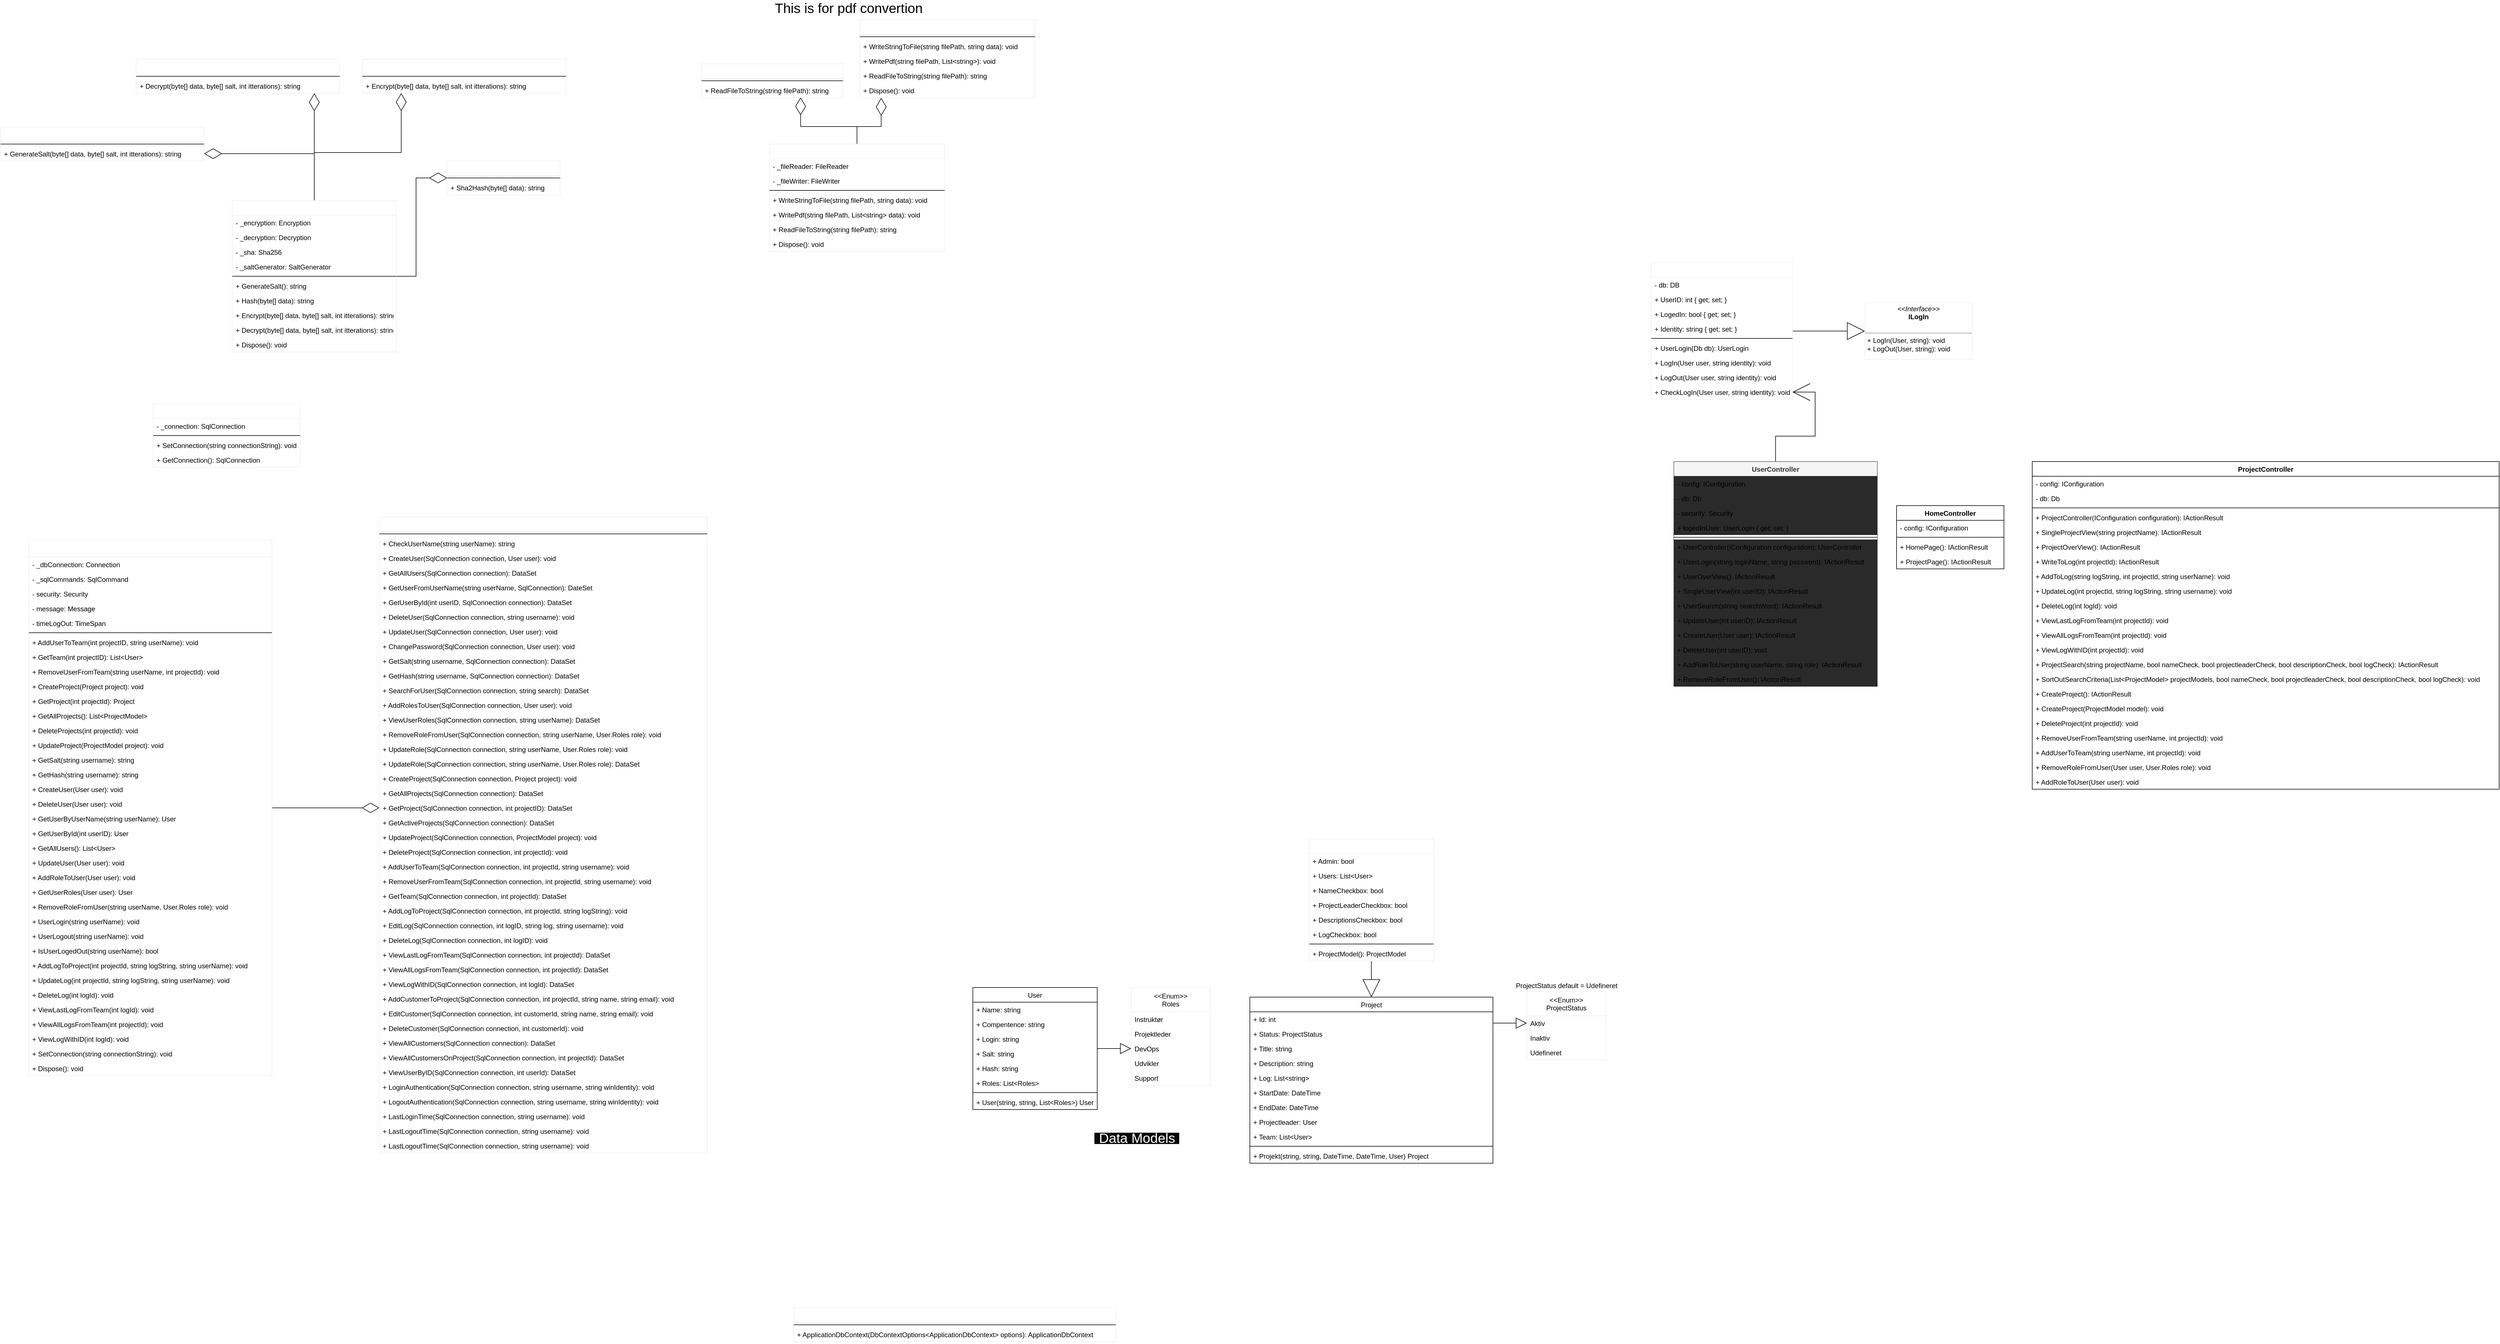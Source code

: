 <mxfile version="14.4.3" type="device"><diagram id="C5RBs43oDa-KdzZeNtuy" name="Page-1"><mxGraphModel dx="4611" dy="2247" grid="1" gridSize="10" guides="1" tooltips="1" connect="1" arrows="1" fold="1" page="1" pageScale="1" pageWidth="827" pageHeight="1169" background="none" math="0" shadow="0"><root><mxCell id="WIyWlLk6GJQsqaUBKTNV-0"/><mxCell id="WIyWlLk6GJQsqaUBKTNV-1" parent="WIyWlLk6GJQsqaUBKTNV-0"/><mxCell id="A3Kim1B8JuCeyD5dLzjN-47" style="edgeStyle=orthogonalEdgeStyle;rounded=0;orthogonalLoop=1;jettySize=auto;html=1;entryX=0;entryY=0.5;entryDx=0;entryDy=0;endArrow=block;endFill=0;endSize=17;" parent="WIyWlLk6GJQsqaUBKTNV-1" source="zkfFHV4jXpPFQw0GAbJ--0" target="R5UYH1D8nergXM3gY13j-4" edge="1"><mxGeometry relative="1" as="geometry"/></mxCell><mxCell id="zkfFHV4jXpPFQw0GAbJ--0" value="User" style="swimlane;fontStyle=0;align=center;verticalAlign=top;childLayout=stackLayout;horizontal=1;startSize=26;horizontalStack=0;resizeParent=1;resizeLast=0;collapsible=1;marginBottom=0;rounded=0;shadow=0;strokeWidth=1;" parent="WIyWlLk6GJQsqaUBKTNV-1" vertex="1"><mxGeometry x="-510" y="953" width="220" height="216" as="geometry"><mxRectangle x="230" y="140" width="160" height="26" as="alternateBounds"/></mxGeometry></mxCell><mxCell id="zkfFHV4jXpPFQw0GAbJ--1" value="+ Name: string" style="text;align=left;verticalAlign=top;spacingLeft=4;spacingRight=4;overflow=hidden;rotatable=0;points=[[0,0.5],[1,0.5]];portConstraint=eastwest;" parent="zkfFHV4jXpPFQw0GAbJ--0" vertex="1"><mxGeometry y="26" width="220" height="26" as="geometry"/></mxCell><mxCell id="A3Kim1B8JuCeyD5dLzjN-35" value="+ Compentence: string" style="text;align=left;verticalAlign=top;spacingLeft=4;spacingRight=4;overflow=hidden;rotatable=0;points=[[0,0.5],[1,0.5]];portConstraint=eastwest;rounded=0;shadow=0;html=0;" parent="zkfFHV4jXpPFQw0GAbJ--0" vertex="1"><mxGeometry y="52" width="220" height="26" as="geometry"/></mxCell><mxCell id="zkfFHV4jXpPFQw0GAbJ--2" value="+ Login: string" style="text;align=left;verticalAlign=top;spacingLeft=4;spacingRight=4;overflow=hidden;rotatable=0;points=[[0,0.5],[1,0.5]];portConstraint=eastwest;rounded=0;shadow=0;html=0;" parent="zkfFHV4jXpPFQw0GAbJ--0" vertex="1"><mxGeometry y="78" width="220" height="26" as="geometry"/></mxCell><mxCell id="A3Kim1B8JuCeyD5dLzjN-33" value="+ Salt: string" style="text;align=left;verticalAlign=top;spacingLeft=4;spacingRight=4;overflow=hidden;rotatable=0;points=[[0,0.5],[1,0.5]];portConstraint=eastwest;rounded=0;shadow=0;html=0;" parent="zkfFHV4jXpPFQw0GAbJ--0" vertex="1"><mxGeometry y="104" width="220" height="26" as="geometry"/></mxCell><mxCell id="A3Kim1B8JuCeyD5dLzjN-34" value="+ Hash: string" style="text;align=left;verticalAlign=top;spacingLeft=4;spacingRight=4;overflow=hidden;rotatable=0;points=[[0,0.5],[1,0.5]];portConstraint=eastwest;rounded=0;shadow=0;html=0;" parent="zkfFHV4jXpPFQw0GAbJ--0" vertex="1"><mxGeometry y="130" width="220" height="26" as="geometry"/></mxCell><mxCell id="zkfFHV4jXpPFQw0GAbJ--3" value="+ Roles: List&lt;Roles&gt;" style="text;align=left;verticalAlign=top;spacingLeft=4;spacingRight=4;overflow=hidden;rotatable=0;points=[[0,0.5],[1,0.5]];portConstraint=eastwest;rounded=0;shadow=0;html=0;" parent="zkfFHV4jXpPFQw0GAbJ--0" vertex="1"><mxGeometry y="156" width="220" height="26" as="geometry"/></mxCell><mxCell id="zkfFHV4jXpPFQw0GAbJ--4" value="" style="line;html=1;strokeWidth=1;align=left;verticalAlign=middle;spacingTop=-1;spacingLeft=3;spacingRight=3;rotatable=0;labelPosition=right;points=[];portConstraint=eastwest;" parent="zkfFHV4jXpPFQw0GAbJ--0" vertex="1"><mxGeometry y="182" width="220" height="8" as="geometry"/></mxCell><mxCell id="zkfFHV4jXpPFQw0GAbJ--5" value="+ User(string, string, List&lt;Roles&gt;) User" style="text;align=left;verticalAlign=top;spacingLeft=4;spacingRight=4;overflow=hidden;rotatable=0;points=[[0,0.5],[1,0.5]];portConstraint=eastwest;" parent="zkfFHV4jXpPFQw0GAbJ--0" vertex="1"><mxGeometry y="190" width="220" height="26" as="geometry"/></mxCell><mxCell id="zkfFHV4jXpPFQw0GAbJ--6" value="Project" style="swimlane;fontStyle=0;align=center;verticalAlign=top;childLayout=stackLayout;horizontal=1;startSize=26;horizontalStack=0;resizeParent=1;resizeLast=0;collapsible=1;marginBottom=0;rounded=0;shadow=0;strokeWidth=1;" parent="WIyWlLk6GJQsqaUBKTNV-1" vertex="1"><mxGeometry x="-20" y="970" width="430" height="294" as="geometry"><mxRectangle x="130" y="380" width="160" height="26" as="alternateBounds"/></mxGeometry></mxCell><mxCell id="A3Kim1B8JuCeyD5dLzjN-22" value="+ Id: int" style="text;align=left;verticalAlign=top;spacingLeft=4;spacingRight=4;overflow=hidden;rotatable=0;points=[[0,0.5],[1,0.5]];portConstraint=eastwest;" parent="zkfFHV4jXpPFQw0GAbJ--6" vertex="1"><mxGeometry y="26" width="430" height="26" as="geometry"/></mxCell><mxCell id="A3Kim1B8JuCeyD5dLzjN-36" value="+ Status: ProjectStatus" style="text;align=left;verticalAlign=top;spacingLeft=4;spacingRight=4;overflow=hidden;rotatable=0;points=[[0,0.5],[1,0.5]];portConstraint=eastwest;" parent="zkfFHV4jXpPFQw0GAbJ--6" vertex="1"><mxGeometry y="52" width="430" height="26" as="geometry"/></mxCell><mxCell id="zkfFHV4jXpPFQw0GAbJ--7" value="+ Title: string" style="text;align=left;verticalAlign=top;spacingLeft=4;spacingRight=4;overflow=hidden;rotatable=0;points=[[0,0.5],[1,0.5]];portConstraint=eastwest;" parent="zkfFHV4jXpPFQw0GAbJ--6" vertex="1"><mxGeometry y="78" width="430" height="26" as="geometry"/></mxCell><mxCell id="R5UYH1D8nergXM3gY13j-9" value="+ Description: string" style="text;align=left;verticalAlign=top;spacingLeft=4;spacingRight=4;overflow=hidden;rotatable=0;points=[[0,0.5],[1,0.5]];portConstraint=eastwest;" parent="zkfFHV4jXpPFQw0GAbJ--6" vertex="1"><mxGeometry y="104" width="430" height="26" as="geometry"/></mxCell><mxCell id="zkfFHV4jXpPFQw0GAbJ--8" value="+ Log: List&lt;string&gt;" style="text;align=left;verticalAlign=top;spacingLeft=4;spacingRight=4;overflow=hidden;rotatable=0;points=[[0,0.5],[1,0.5]];portConstraint=eastwest;rounded=0;shadow=0;html=0;" parent="zkfFHV4jXpPFQw0GAbJ--6" vertex="1"><mxGeometry y="130" width="430" height="26" as="geometry"/></mxCell><mxCell id="R5UYH1D8nergXM3gY13j-10" value="+ StartDate: DateTime" style="text;align=left;verticalAlign=top;spacingLeft=4;spacingRight=4;overflow=hidden;rotatable=0;points=[[0,0.5],[1,0.5]];portConstraint=eastwest;rounded=0;shadow=0;html=0;" parent="zkfFHV4jXpPFQw0GAbJ--6" vertex="1"><mxGeometry y="156" width="430" height="26" as="geometry"/></mxCell><mxCell id="R5UYH1D8nergXM3gY13j-11" value="+ EndDate: DateTime" style="text;align=left;verticalAlign=top;spacingLeft=4;spacingRight=4;overflow=hidden;rotatable=0;points=[[0,0.5],[1,0.5]];portConstraint=eastwest;rounded=0;shadow=0;html=0;" parent="zkfFHV4jXpPFQw0GAbJ--6" vertex="1"><mxGeometry y="182" width="430" height="26" as="geometry"/></mxCell><mxCell id="R5UYH1D8nergXM3gY13j-12" value="+ Projectleader: User" style="text;align=left;verticalAlign=top;spacingLeft=4;spacingRight=4;overflow=hidden;rotatable=0;points=[[0,0.5],[1,0.5]];portConstraint=eastwest;rounded=0;shadow=0;html=0;" parent="zkfFHV4jXpPFQw0GAbJ--6" vertex="1"><mxGeometry y="208" width="430" height="26" as="geometry"/></mxCell><mxCell id="R5UYH1D8nergXM3gY13j-13" value="+ Team: List&lt;User&gt;" style="text;align=left;verticalAlign=top;spacingLeft=4;spacingRight=4;overflow=hidden;rotatable=0;points=[[0,0.5],[1,0.5]];portConstraint=eastwest;rounded=0;shadow=0;html=0;" parent="zkfFHV4jXpPFQw0GAbJ--6" vertex="1"><mxGeometry y="234" width="430" height="26" as="geometry"/></mxCell><mxCell id="zkfFHV4jXpPFQw0GAbJ--9" value="" style="line;html=1;strokeWidth=1;align=left;verticalAlign=middle;spacingTop=-1;spacingLeft=3;spacingRight=3;rotatable=0;labelPosition=right;points=[];portConstraint=eastwest;" parent="zkfFHV4jXpPFQw0GAbJ--6" vertex="1"><mxGeometry y="260" width="430" height="8" as="geometry"/></mxCell><mxCell id="zkfFHV4jXpPFQw0GAbJ--10" value="+ Projekt(string, string, DateTime, DateTime, User) Project" style="text;align=left;verticalAlign=top;spacingLeft=4;spacingRight=4;overflow=hidden;rotatable=0;points=[[0,0.5],[1,0.5]];portConstraint=eastwest;fontStyle=0" parent="zkfFHV4jXpPFQw0GAbJ--6" vertex="1"><mxGeometry y="268" width="430" height="26" as="geometry"/></mxCell><mxCell id="R5UYH1D8nergXM3gY13j-1" value="&lt;&lt;Enum&gt;&gt;&#10;Roles" style="swimlane;fontStyle=0;childLayout=stackLayout;horizontal=1;startSize=43;fillColor=none;horizontalStack=0;resizeParent=1;resizeParentMax=0;resizeLast=0;collapsible=1;marginBottom=0;strokeColor=#f0f0f0;" parent="WIyWlLk6GJQsqaUBKTNV-1" vertex="1"><mxGeometry x="-230" y="953" width="140" height="173" as="geometry"/></mxCell><mxCell id="R5UYH1D8nergXM3gY13j-2" value="Instruktør" style="text;strokeColor=none;fillColor=none;align=left;verticalAlign=top;spacingLeft=4;spacingRight=4;overflow=hidden;rotatable=0;points=[[0,0.5],[1,0.5]];portConstraint=eastwest;" parent="R5UYH1D8nergXM3gY13j-1" vertex="1"><mxGeometry y="43" width="140" height="26" as="geometry"/></mxCell><mxCell id="R5UYH1D8nergXM3gY13j-3" value="Projektleder" style="text;strokeColor=none;fillColor=none;align=left;verticalAlign=top;spacingLeft=4;spacingRight=4;overflow=hidden;rotatable=0;points=[[0,0.5],[1,0.5]];portConstraint=eastwest;" parent="R5UYH1D8nergXM3gY13j-1" vertex="1"><mxGeometry y="69" width="140" height="26" as="geometry"/></mxCell><mxCell id="R5UYH1D8nergXM3gY13j-4" value="DevOps" style="text;strokeColor=none;fillColor=none;align=left;verticalAlign=top;spacingLeft=4;spacingRight=4;overflow=hidden;rotatable=0;points=[[0,0.5],[1,0.5]];portConstraint=eastwest;" parent="R5UYH1D8nergXM3gY13j-1" vertex="1"><mxGeometry y="95" width="140" height="26" as="geometry"/></mxCell><mxCell id="R5UYH1D8nergXM3gY13j-5" value="Udvikler" style="text;strokeColor=none;fillColor=none;align=left;verticalAlign=top;spacingLeft=4;spacingRight=4;overflow=hidden;rotatable=0;points=[[0,0.5],[1,0.5]];portConstraint=eastwest;" parent="R5UYH1D8nergXM3gY13j-1" vertex="1"><mxGeometry y="121" width="140" height="26" as="geometry"/></mxCell><mxCell id="R5UYH1D8nergXM3gY13j-6" value="Support" style="text;strokeColor=none;fillColor=none;align=left;verticalAlign=top;spacingLeft=4;spacingRight=4;overflow=hidden;rotatable=0;points=[[0,0.5],[1,0.5]];portConstraint=eastwest;" parent="R5UYH1D8nergXM3gY13j-1" vertex="1"><mxGeometry y="147" width="140" height="26" as="geometry"/></mxCell><mxCell id="hV0e0k_V3wz2cm21L7O--189" style="edgeStyle=orthogonalEdgeStyle;rounded=0;orthogonalLoop=1;jettySize=auto;html=1;entryX=1;entryY=0.5;entryDx=0;entryDy=0;endArrow=open;endFill=0;endSize=29;fontColor=#FFFFFF;" parent="WIyWlLk6GJQsqaUBKTNV-1" source="A3Kim1B8JuCeyD5dLzjN-0" target="hV0e0k_V3wz2cm21L7O--134" edge="1"><mxGeometry relative="1" as="geometry"/></mxCell><mxCell id="A3Kim1B8JuCeyD5dLzjN-0" value="UserController" style="swimlane;fontStyle=1;align=center;verticalAlign=top;childLayout=stackLayout;horizontal=1;startSize=26;horizontalStack=0;resizeParent=1;resizeParentMax=0;resizeLast=0;collapsible=1;marginBottom=0;labelBackgroundColor=none;fillColor=#f5f5f5;strokeColor=#666666;fontColor=#333333;" parent="WIyWlLk6GJQsqaUBKTNV-1" vertex="1"><mxGeometry x="730" y="22" width="360" height="398" as="geometry"/></mxCell><mxCell id="A3Kim1B8JuCeyD5dLzjN-1" value="- config: IConfiguration" style="text;strokeColor=none;align=left;verticalAlign=top;spacingLeft=4;spacingRight=4;overflow=hidden;rotatable=0;points=[[0,0.5],[1,0.5]];portConstraint=eastwest;fillColor=#2a2a2a;" parent="A3Kim1B8JuCeyD5dLzjN-0" vertex="1"><mxGeometry y="26" width="360" height="26" as="geometry"/></mxCell><mxCell id="hV0e0k_V3wz2cm21L7O--186" value="- db: Db" style="text;strokeColor=none;align=left;verticalAlign=top;spacingLeft=4;spacingRight=4;overflow=hidden;rotatable=0;points=[[0,0.5],[1,0.5]];portConstraint=eastwest;fillColor=#2a2a2a;" parent="A3Kim1B8JuCeyD5dLzjN-0" vertex="1"><mxGeometry y="52" width="360" height="26" as="geometry"/></mxCell><mxCell id="hV0e0k_V3wz2cm21L7O--187" value="- security: Security" style="text;strokeColor=none;align=left;verticalAlign=top;spacingLeft=4;spacingRight=4;overflow=hidden;rotatable=0;points=[[0,0.5],[1,0.5]];portConstraint=eastwest;fillColor=#2a2a2a;" parent="A3Kim1B8JuCeyD5dLzjN-0" vertex="1"><mxGeometry y="78" width="360" height="26" as="geometry"/></mxCell><mxCell id="hV0e0k_V3wz2cm21L7O--188" value="+ logedInUser: UserLogin { get; set; }" style="text;strokeColor=none;align=left;verticalAlign=top;spacingLeft=4;spacingRight=4;overflow=hidden;rotatable=0;points=[[0,0.5],[1,0.5]];portConstraint=eastwest;fillColor=#2a2a2a;" parent="A3Kim1B8JuCeyD5dLzjN-0" vertex="1"><mxGeometry y="104" width="360" height="26" as="geometry"/></mxCell><mxCell id="A3Kim1B8JuCeyD5dLzjN-2" value="" style="line;strokeWidth=1;align=left;verticalAlign=middle;spacingTop=-1;spacingLeft=3;spacingRight=3;rotatable=0;labelPosition=right;points=[];portConstraint=eastwest;" parent="A3Kim1B8JuCeyD5dLzjN-0" vertex="1"><mxGeometry y="130" width="360" height="8" as="geometry"/></mxCell><mxCell id="hV0e0k_V3wz2cm21L7O--191" value="+ UserController(IConfiguration configuration): UserController" style="text;strokeColor=none;align=left;verticalAlign=top;spacingLeft=4;spacingRight=4;overflow=hidden;rotatable=0;points=[[0,0.5],[1,0.5]];portConstraint=eastwest;fillColor=#2a2a2a;" parent="A3Kim1B8JuCeyD5dLzjN-0" vertex="1"><mxGeometry y="138" width="360" height="26" as="geometry"/></mxCell><mxCell id="A3Kim1B8JuCeyD5dLzjN-3" value="+ UserLogin(string loginName, string password): IActionResult" style="text;strokeColor=none;align=left;verticalAlign=top;spacingLeft=4;spacingRight=4;overflow=hidden;rotatable=0;points=[[0,0.5],[1,0.5]];portConstraint=eastwest;fillColor=#2a2a2a;" parent="A3Kim1B8JuCeyD5dLzjN-0" vertex="1"><mxGeometry y="164" width="360" height="26" as="geometry"/></mxCell><mxCell id="A3Kim1B8JuCeyD5dLzjN-9" value="+ UserOverView(): IActionResult" style="text;strokeColor=none;align=left;verticalAlign=top;spacingLeft=4;spacingRight=4;overflow=hidden;rotatable=0;points=[[0,0.5],[1,0.5]];portConstraint=eastwest;fillColor=#2a2a2a;" parent="A3Kim1B8JuCeyD5dLzjN-0" vertex="1"><mxGeometry y="190" width="360" height="26" as="geometry"/></mxCell><mxCell id="hV0e0k_V3wz2cm21L7O--193" value="+ SingleUserView(int userID): IActionResult" style="text;strokeColor=none;align=left;verticalAlign=top;spacingLeft=4;spacingRight=4;overflow=hidden;rotatable=0;points=[[0,0.5],[1,0.5]];portConstraint=eastwest;fillColor=#2a2a2a;" parent="A3Kim1B8JuCeyD5dLzjN-0" vertex="1"><mxGeometry y="216" width="360" height="26" as="geometry"/></mxCell><mxCell id="hV0e0k_V3wz2cm21L7O--194" value="+ UserSearch(string searchWord): IActionResult" style="text;strokeColor=none;align=left;verticalAlign=top;spacingLeft=4;spacingRight=4;overflow=hidden;rotatable=0;points=[[0,0.5],[1,0.5]];portConstraint=eastwest;fillColor=#2a2a2a;" parent="A3Kim1B8JuCeyD5dLzjN-0" vertex="1"><mxGeometry y="242" width="360" height="26" as="geometry"/></mxCell><mxCell id="hV0e0k_V3wz2cm21L7O--195" value="+ UpdateUser(int userID): IActionResult" style="text;strokeColor=none;align=left;verticalAlign=top;spacingLeft=4;spacingRight=4;overflow=hidden;rotatable=0;points=[[0,0.5],[1,0.5]];portConstraint=eastwest;fillColor=#2a2a2a;" parent="A3Kim1B8JuCeyD5dLzjN-0" vertex="1"><mxGeometry y="268" width="360" height="26" as="geometry"/></mxCell><mxCell id="hV0e0k_V3wz2cm21L7O--196" value="+ CreateUser(User user): IActionResult" style="text;strokeColor=none;align=left;verticalAlign=top;spacingLeft=4;spacingRight=4;overflow=hidden;rotatable=0;points=[[0,0.5],[1,0.5]];portConstraint=eastwest;fillColor=#2a2a2a;" parent="A3Kim1B8JuCeyD5dLzjN-0" vertex="1"><mxGeometry y="294" width="360" height="26" as="geometry"/></mxCell><mxCell id="hV0e0k_V3wz2cm21L7O--192" value="+ DeleteUser(int userID): void" style="text;strokeColor=none;align=left;verticalAlign=top;spacingLeft=4;spacingRight=4;overflow=hidden;rotatable=0;points=[[0,0.5],[1,0.5]];portConstraint=eastwest;fillColor=#2a2a2a;" parent="A3Kim1B8JuCeyD5dLzjN-0" vertex="1"><mxGeometry y="320" width="360" height="26" as="geometry"/></mxCell><mxCell id="hV0e0k_V3wz2cm21L7O--197" value="+ AddRoleToUser(string userName, string role): IActionResult" style="text;strokeColor=none;align=left;verticalAlign=top;spacingLeft=4;spacingRight=4;overflow=hidden;rotatable=0;points=[[0,0.5],[1,0.5]];portConstraint=eastwest;fillColor=#2a2a2a;" parent="A3Kim1B8JuCeyD5dLzjN-0" vertex="1"><mxGeometry y="346" width="360" height="26" as="geometry"/></mxCell><mxCell id="hV0e0k_V3wz2cm21L7O--198" value="+ RemoveRoleFromUser(): IActionResult" style="text;strokeColor=none;align=left;verticalAlign=top;spacingLeft=4;spacingRight=4;overflow=hidden;rotatable=0;points=[[0,0.5],[1,0.5]];portConstraint=eastwest;fillColor=#2a2a2a;" parent="A3Kim1B8JuCeyD5dLzjN-0" vertex="1"><mxGeometry y="372" width="360" height="26" as="geometry"/></mxCell><mxCell id="A3Kim1B8JuCeyD5dLzjN-4" value="HomeController" style="swimlane;fontStyle=1;align=center;verticalAlign=top;childLayout=stackLayout;horizontal=1;startSize=26;horizontalStack=0;resizeParent=1;resizeParentMax=0;resizeLast=0;collapsible=1;marginBottom=0;" parent="WIyWlLk6GJQsqaUBKTNV-1" vertex="1"><mxGeometry x="1124" y="100" width="190" height="112" as="geometry"/></mxCell><mxCell id="A3Kim1B8JuCeyD5dLzjN-5" value="- config: IConfiguration" style="text;strokeColor=none;fillColor=none;align=left;verticalAlign=top;spacingLeft=4;spacingRight=4;overflow=hidden;rotatable=0;points=[[0,0.5],[1,0.5]];portConstraint=eastwest;" parent="A3Kim1B8JuCeyD5dLzjN-4" vertex="1"><mxGeometry y="26" width="190" height="26" as="geometry"/></mxCell><mxCell id="A3Kim1B8JuCeyD5dLzjN-6" value="" style="line;strokeWidth=1;fillColor=none;align=left;verticalAlign=middle;spacingTop=-1;spacingLeft=3;spacingRight=3;rotatable=0;labelPosition=right;points=[];portConstraint=eastwest;" parent="A3Kim1B8JuCeyD5dLzjN-4" vertex="1"><mxGeometry y="52" width="190" height="8" as="geometry"/></mxCell><mxCell id="A3Kim1B8JuCeyD5dLzjN-7" value="+ HomePage(): IActionResult" style="text;strokeColor=none;fillColor=none;align=left;verticalAlign=top;spacingLeft=4;spacingRight=4;overflow=hidden;rotatable=0;points=[[0,0.5],[1,0.5]];portConstraint=eastwest;" parent="A3Kim1B8JuCeyD5dLzjN-4" vertex="1"><mxGeometry y="60" width="190" height="26" as="geometry"/></mxCell><mxCell id="A3Kim1B8JuCeyD5dLzjN-8" value="+ ProjectPage(): IActionResult" style="text;strokeColor=none;fillColor=none;align=left;verticalAlign=top;spacingLeft=4;spacingRight=4;overflow=hidden;rotatable=0;points=[[0,0.5],[1,0.5]];portConstraint=eastwest;" parent="A3Kim1B8JuCeyD5dLzjN-4" vertex="1"><mxGeometry y="86" width="190" height="26" as="geometry"/></mxCell><mxCell id="A3Kim1B8JuCeyD5dLzjN-23" value="ProjectController" style="swimlane;fontStyle=1;align=center;verticalAlign=top;childLayout=stackLayout;horizontal=1;startSize=26;horizontalStack=0;resizeParent=1;resizeParentMax=0;resizeLast=0;collapsible=1;marginBottom=0;" parent="WIyWlLk6GJQsqaUBKTNV-1" vertex="1"><mxGeometry x="1364" y="22" width="826" height="580" as="geometry"/></mxCell><mxCell id="A3Kim1B8JuCeyD5dLzjN-24" value="- config: IConfiguration" style="text;strokeColor=none;fillColor=none;align=left;verticalAlign=top;spacingLeft=4;spacingRight=4;overflow=hidden;rotatable=0;points=[[0,0.5],[1,0.5]];portConstraint=eastwest;" parent="A3Kim1B8JuCeyD5dLzjN-23" vertex="1"><mxGeometry y="26" width="826" height="26" as="geometry"/></mxCell><mxCell id="R9j9KNR4AUQp2uS2lEHc-0" value="- db: Db" style="text;strokeColor=none;fillColor=none;align=left;verticalAlign=top;spacingLeft=4;spacingRight=4;overflow=hidden;rotatable=0;points=[[0,0.5],[1,0.5]];portConstraint=eastwest;" vertex="1" parent="A3Kim1B8JuCeyD5dLzjN-23"><mxGeometry y="52" width="826" height="26" as="geometry"/></mxCell><mxCell id="A3Kim1B8JuCeyD5dLzjN-25" value="" style="line;strokeWidth=1;fillColor=none;align=left;verticalAlign=middle;spacingTop=-1;spacingLeft=3;spacingRight=3;rotatable=0;labelPosition=right;points=[];portConstraint=eastwest;" parent="A3Kim1B8JuCeyD5dLzjN-23" vertex="1"><mxGeometry y="78" width="826" height="8" as="geometry"/></mxCell><mxCell id="A3Kim1B8JuCeyD5dLzjN-27" value="+ ProjectController(IConfiguration configuration): IActionResult" style="text;strokeColor=none;fillColor=none;align=left;verticalAlign=top;spacingLeft=4;spacingRight=4;overflow=hidden;rotatable=0;points=[[0,0.5],[1,0.5]];portConstraint=eastwest;" parent="A3Kim1B8JuCeyD5dLzjN-23" vertex="1"><mxGeometry y="86" width="826" height="26" as="geometry"/></mxCell><mxCell id="A3Kim1B8JuCeyD5dLzjN-26" value="+ SingleProjectView(string projectName): IActionResult" style="text;strokeColor=none;fillColor=none;align=left;verticalAlign=top;spacingLeft=4;spacingRight=4;overflow=hidden;rotatable=0;points=[[0,0.5],[1,0.5]];portConstraint=eastwest;" parent="A3Kim1B8JuCeyD5dLzjN-23" vertex="1"><mxGeometry y="112" width="826" height="26" as="geometry"/></mxCell><mxCell id="A3Kim1B8JuCeyD5dLzjN-30" value="+ ProjectOverView(): IActionResult" style="text;strokeColor=none;fillColor=none;align=left;verticalAlign=top;spacingLeft=4;spacingRight=4;overflow=hidden;rotatable=0;points=[[0,0.5],[1,0.5]];portConstraint=eastwest;" parent="A3Kim1B8JuCeyD5dLzjN-23" vertex="1"><mxGeometry y="138" width="826" height="26" as="geometry"/></mxCell><mxCell id="A3Kim1B8JuCeyD5dLzjN-29" value="+ WriteToLog(int projectId): IActionResult" style="text;strokeColor=none;fillColor=none;align=left;verticalAlign=top;spacingLeft=4;spacingRight=4;overflow=hidden;rotatable=0;points=[[0,0.5],[1,0.5]];portConstraint=eastwest;" parent="A3Kim1B8JuCeyD5dLzjN-23" vertex="1"><mxGeometry y="164" width="826" height="26" as="geometry"/></mxCell><mxCell id="A3Kim1B8JuCeyD5dLzjN-31" value="+ AddToLog(string logString, int projectId, string userName): void" style="text;strokeColor=none;fillColor=none;align=left;verticalAlign=top;spacingLeft=4;spacingRight=4;overflow=hidden;rotatable=0;points=[[0,0.5],[1,0.5]];portConstraint=eastwest;" parent="A3Kim1B8JuCeyD5dLzjN-23" vertex="1"><mxGeometry y="190" width="826" height="26" as="geometry"/></mxCell><mxCell id="A3Kim1B8JuCeyD5dLzjN-32" value="+ UpdateLog(int projectId, string logString, string username): void" style="text;strokeColor=none;fillColor=none;align=left;verticalAlign=top;spacingLeft=4;spacingRight=4;overflow=hidden;rotatable=0;points=[[0,0.5],[1,0.5]];portConstraint=eastwest;" parent="A3Kim1B8JuCeyD5dLzjN-23" vertex="1"><mxGeometry y="216" width="826" height="26" as="geometry"/></mxCell><mxCell id="R9j9KNR4AUQp2uS2lEHc-1" value="+ DeleteLog(int logId): void" style="text;strokeColor=none;fillColor=none;align=left;verticalAlign=top;spacingLeft=4;spacingRight=4;overflow=hidden;rotatable=0;points=[[0,0.5],[1,0.5]];portConstraint=eastwest;" vertex="1" parent="A3Kim1B8JuCeyD5dLzjN-23"><mxGeometry y="242" width="826" height="26" as="geometry"/></mxCell><mxCell id="R9j9KNR4AUQp2uS2lEHc-2" value="+ ViewLastLogFromTeam(int projectId): void" style="text;strokeColor=none;fillColor=none;align=left;verticalAlign=top;spacingLeft=4;spacingRight=4;overflow=hidden;rotatable=0;points=[[0,0.5],[1,0.5]];portConstraint=eastwest;" vertex="1" parent="A3Kim1B8JuCeyD5dLzjN-23"><mxGeometry y="268" width="826" height="26" as="geometry"/></mxCell><mxCell id="R9j9KNR4AUQp2uS2lEHc-3" value="+ ViewAllLogsFromTeam(int projectId): void" style="text;strokeColor=none;fillColor=none;align=left;verticalAlign=top;spacingLeft=4;spacingRight=4;overflow=hidden;rotatable=0;points=[[0,0.5],[1,0.5]];portConstraint=eastwest;" vertex="1" parent="A3Kim1B8JuCeyD5dLzjN-23"><mxGeometry y="294" width="826" height="26" as="geometry"/></mxCell><mxCell id="R9j9KNR4AUQp2uS2lEHc-4" value="+ ViewLogWithID(int projectId): void" style="text;strokeColor=none;fillColor=none;align=left;verticalAlign=top;spacingLeft=4;spacingRight=4;overflow=hidden;rotatable=0;points=[[0,0.5],[1,0.5]];portConstraint=eastwest;" vertex="1" parent="A3Kim1B8JuCeyD5dLzjN-23"><mxGeometry y="320" width="826" height="26" as="geometry"/></mxCell><mxCell id="R9j9KNR4AUQp2uS2lEHc-5" value="+ ProjectSearch(string projectName, bool nameCheck, bool projectleaderCheck, bool descriptionCheck, bool logCheck): IActionResult" style="text;strokeColor=none;fillColor=none;align=left;verticalAlign=top;spacingLeft=4;spacingRight=4;overflow=hidden;rotatable=0;points=[[0,0.5],[1,0.5]];portConstraint=eastwest;" vertex="1" parent="A3Kim1B8JuCeyD5dLzjN-23"><mxGeometry y="346" width="826" height="26" as="geometry"/></mxCell><mxCell id="R9j9KNR4AUQp2uS2lEHc-6" value="+ SortOutSearchCriteria(List&lt;ProjectModel&gt; projectModels, bool nameCheck, bool projectleaderCheck, bool descriptionCheck, bool logCheck): void" style="text;strokeColor=none;fillColor=none;align=left;verticalAlign=top;spacingLeft=4;spacingRight=4;overflow=hidden;rotatable=0;points=[[0,0.5],[1,0.5]];portConstraint=eastwest;" vertex="1" parent="A3Kim1B8JuCeyD5dLzjN-23"><mxGeometry y="372" width="826" height="26" as="geometry"/></mxCell><mxCell id="R9j9KNR4AUQp2uS2lEHc-8" value="+ CreateProject(): IActionResult" style="text;strokeColor=none;fillColor=none;align=left;verticalAlign=top;spacingLeft=4;spacingRight=4;overflow=hidden;rotatable=0;points=[[0,0.5],[1,0.5]];portConstraint=eastwest;" vertex="1" parent="A3Kim1B8JuCeyD5dLzjN-23"><mxGeometry y="398" width="826" height="26" as="geometry"/></mxCell><mxCell id="R9j9KNR4AUQp2uS2lEHc-7" value="+ CreateProject(ProjectModel model): void" style="text;strokeColor=none;fillColor=none;align=left;verticalAlign=top;spacingLeft=4;spacingRight=4;overflow=hidden;rotatable=0;points=[[0,0.5],[1,0.5]];portConstraint=eastwest;" vertex="1" parent="A3Kim1B8JuCeyD5dLzjN-23"><mxGeometry y="424" width="826" height="26" as="geometry"/></mxCell><mxCell id="R9j9KNR4AUQp2uS2lEHc-9" value="+ DeleteProject(int projectId): void" style="text;strokeColor=none;fillColor=none;align=left;verticalAlign=top;spacingLeft=4;spacingRight=4;overflow=hidden;rotatable=0;points=[[0,0.5],[1,0.5]];portConstraint=eastwest;" vertex="1" parent="A3Kim1B8JuCeyD5dLzjN-23"><mxGeometry y="450" width="826" height="26" as="geometry"/></mxCell><mxCell id="R9j9KNR4AUQp2uS2lEHc-10" value="+ RemoveUserFromTeam(string userName, int projectId): void" style="text;strokeColor=none;fillColor=none;align=left;verticalAlign=top;spacingLeft=4;spacingRight=4;overflow=hidden;rotatable=0;points=[[0,0.5],[1,0.5]];portConstraint=eastwest;" vertex="1" parent="A3Kim1B8JuCeyD5dLzjN-23"><mxGeometry y="476" width="826" height="26" as="geometry"/></mxCell><mxCell id="R9j9KNR4AUQp2uS2lEHc-11" value="+ AddUserToTeam(string userName, int projectId): void" style="text;strokeColor=none;fillColor=none;align=left;verticalAlign=top;spacingLeft=4;spacingRight=4;overflow=hidden;rotatable=0;points=[[0,0.5],[1,0.5]];portConstraint=eastwest;" vertex="1" parent="A3Kim1B8JuCeyD5dLzjN-23"><mxGeometry y="502" width="826" height="26" as="geometry"/></mxCell><mxCell id="R9j9KNR4AUQp2uS2lEHc-12" value="+ RemoveRoleFromUser(User user, User.Roles role): void" style="text;strokeColor=none;fillColor=none;align=left;verticalAlign=top;spacingLeft=4;spacingRight=4;overflow=hidden;rotatable=0;points=[[0,0.5],[1,0.5]];portConstraint=eastwest;" vertex="1" parent="A3Kim1B8JuCeyD5dLzjN-23"><mxGeometry y="528" width="826" height="26" as="geometry"/></mxCell><mxCell id="R9j9KNR4AUQp2uS2lEHc-13" value="+ AddRoleToUser(User user): void" style="text;strokeColor=none;fillColor=none;align=left;verticalAlign=top;spacingLeft=4;spacingRight=4;overflow=hidden;rotatable=0;points=[[0,0.5],[1,0.5]];portConstraint=eastwest;" vertex="1" parent="A3Kim1B8JuCeyD5dLzjN-23"><mxGeometry y="554" width="826" height="26" as="geometry"/></mxCell><mxCell id="A3Kim1B8JuCeyD5dLzjN-37" value="&lt;&lt;Enum&gt;&gt;&#10;ProjectStatus" style="swimlane;fontStyle=0;childLayout=stackLayout;horizontal=1;startSize=43;fillColor=none;horizontalStack=0;resizeParent=1;resizeParentMax=0;resizeLast=0;collapsible=1;marginBottom=0;strokeColor=#f0f0f0;" parent="WIyWlLk6GJQsqaUBKTNV-1" vertex="1"><mxGeometry x="470" y="960" width="140" height="121" as="geometry"/></mxCell><mxCell id="A3Kim1B8JuCeyD5dLzjN-38" value="Aktiv" style="text;strokeColor=none;fillColor=none;align=left;verticalAlign=top;spacingLeft=4;spacingRight=4;overflow=hidden;rotatable=0;points=[[0,0.5],[1,0.5]];portConstraint=eastwest;" parent="A3Kim1B8JuCeyD5dLzjN-37" vertex="1"><mxGeometry y="43" width="140" height="26" as="geometry"/></mxCell><mxCell id="A3Kim1B8JuCeyD5dLzjN-39" value="Inaktiv" style="text;strokeColor=none;fillColor=none;align=left;verticalAlign=top;spacingLeft=4;spacingRight=4;overflow=hidden;rotatable=0;points=[[0,0.5],[1,0.5]];portConstraint=eastwest;" parent="A3Kim1B8JuCeyD5dLzjN-37" vertex="1"><mxGeometry y="69" width="140" height="26" as="geometry"/></mxCell><mxCell id="A3Kim1B8JuCeyD5dLzjN-44" value="Udefineret" style="text;strokeColor=none;fillColor=none;align=left;verticalAlign=top;spacingLeft=4;spacingRight=4;overflow=hidden;rotatable=0;points=[[0,0.5],[1,0.5]];portConstraint=eastwest;" parent="A3Kim1B8JuCeyD5dLzjN-37" vertex="1"><mxGeometry y="95" width="140" height="26" as="geometry"/></mxCell><mxCell id="A3Kim1B8JuCeyD5dLzjN-43" style="edgeStyle=orthogonalEdgeStyle;rounded=0;orthogonalLoop=1;jettySize=auto;html=1;entryX=0;entryY=0.5;entryDx=0;entryDy=0;endArrow=block;endFill=0;endSize=17;" parent="WIyWlLk6GJQsqaUBKTNV-1" source="A3Kim1B8JuCeyD5dLzjN-22" target="A3Kim1B8JuCeyD5dLzjN-38" edge="1"><mxGeometry relative="1" as="geometry"><Array as="points"><mxPoint x="430" y="1016"/><mxPoint x="430" y="1016"/></Array></mxGeometry></mxCell><mxCell id="A3Kim1B8JuCeyD5dLzjN-45" value="ProjectStatus default = Udefineret" style="text;html=1;align=center;verticalAlign=middle;resizable=0;points=[];autosize=1;" parent="WIyWlLk6GJQsqaUBKTNV-1" vertex="1"><mxGeometry x="440" y="940" width="200" height="20" as="geometry"/></mxCell><mxCell id="hV0e0k_V3wz2cm21L7O--10" value="Connection" style="swimlane;fontStyle=1;align=center;verticalAlign=top;childLayout=stackLayout;horizontal=1;startSize=26;horizontalStack=0;resizeParent=1;resizeParentMax=0;resizeLast=0;collapsible=1;marginBottom=0;strokeColor=#f0f0f0;gradientColor=none;fontColor=#FFFFFF;" parent="WIyWlLk6GJQsqaUBKTNV-1" vertex="1"><mxGeometry x="-1960" y="-80" width="260" height="112" as="geometry"/></mxCell><mxCell id="hV0e0k_V3wz2cm21L7O--11" value="- _connection: SqlConnection" style="text;strokeColor=none;fillColor=none;align=left;verticalAlign=top;spacingLeft=4;spacingRight=4;overflow=hidden;rotatable=0;points=[[0,0.5],[1,0.5]];portConstraint=eastwest;" parent="hV0e0k_V3wz2cm21L7O--10" vertex="1"><mxGeometry y="26" width="260" height="26" as="geometry"/></mxCell><mxCell id="hV0e0k_V3wz2cm21L7O--12" value="" style="line;strokeWidth=1;fillColor=none;align=left;verticalAlign=middle;spacingTop=-1;spacingLeft=3;spacingRight=3;rotatable=0;labelPosition=right;points=[];portConstraint=eastwest;" parent="hV0e0k_V3wz2cm21L7O--10" vertex="1"><mxGeometry y="52" width="260" height="8" as="geometry"/></mxCell><mxCell id="hV0e0k_V3wz2cm21L7O--15" value="+ SetConnection(string connectionString): void" style="text;strokeColor=none;fillColor=none;align=left;verticalAlign=top;spacingLeft=4;spacingRight=4;overflow=hidden;rotatable=0;points=[[0,0.5],[1,0.5]];portConstraint=eastwest;" parent="hV0e0k_V3wz2cm21L7O--10" vertex="1"><mxGeometry y="60" width="260" height="26" as="geometry"/></mxCell><mxCell id="hV0e0k_V3wz2cm21L7O--13" value="+ GetConnection(): SqlConnection" style="text;strokeColor=none;fillColor=none;align=left;verticalAlign=top;spacingLeft=4;spacingRight=4;overflow=hidden;rotatable=0;points=[[0,0.5],[1,0.5]];portConstraint=eastwest;" parent="hV0e0k_V3wz2cm21L7O--10" vertex="1"><mxGeometry y="86" width="260" height="26" as="geometry"/></mxCell><mxCell id="hV0e0k_V3wz2cm21L7O--16" value="SqlCommunication" style="swimlane;fontStyle=1;align=center;verticalAlign=top;childLayout=stackLayout;horizontal=1;startSize=26;horizontalStack=0;resizeParent=1;resizeParentMax=0;resizeLast=0;collapsible=1;marginBottom=0;strokeColor=#f0f0f0;gradientColor=none;fontColor=#FFFFFF;" parent="WIyWlLk6GJQsqaUBKTNV-1" vertex="1"><mxGeometry x="-1560" y="120" width="580" height="1126" as="geometry"/></mxCell><mxCell id="hV0e0k_V3wz2cm21L7O--18" value="" style="line;strokeWidth=1;fillColor=none;align=left;verticalAlign=middle;spacingTop=-1;spacingLeft=3;spacingRight=3;rotatable=0;labelPosition=right;points=[];portConstraint=eastwest;" parent="hV0e0k_V3wz2cm21L7O--16" vertex="1"><mxGeometry y="26" width="580" height="8" as="geometry"/></mxCell><mxCell id="hV0e0k_V3wz2cm21L7O--19" value="+ CheckUserName(string userName): string" style="text;strokeColor=none;fillColor=none;align=left;verticalAlign=top;spacingLeft=4;spacingRight=4;overflow=hidden;rotatable=0;points=[[0,0.5],[1,0.5]];portConstraint=eastwest;" parent="hV0e0k_V3wz2cm21L7O--16" vertex="1"><mxGeometry y="34" width="580" height="26" as="geometry"/></mxCell><mxCell id="hV0e0k_V3wz2cm21L7O--24" value="+ CreateUser(SqlConnection connection, User user): void" style="text;strokeColor=none;fillColor=none;align=left;verticalAlign=top;spacingLeft=4;spacingRight=4;overflow=hidden;rotatable=0;points=[[0,0.5],[1,0.5]];portConstraint=eastwest;" parent="hV0e0k_V3wz2cm21L7O--16" vertex="1"><mxGeometry y="60" width="580" height="26" as="geometry"/></mxCell><mxCell id="hV0e0k_V3wz2cm21L7O--25" value="+ GetAllUsers(SqlConnection connection): DataSet" style="text;strokeColor=none;fillColor=none;align=left;verticalAlign=top;spacingLeft=4;spacingRight=4;overflow=hidden;rotatable=0;points=[[0,0.5],[1,0.5]];portConstraint=eastwest;" parent="hV0e0k_V3wz2cm21L7O--16" vertex="1"><mxGeometry y="86" width="580" height="26" as="geometry"/></mxCell><mxCell id="hV0e0k_V3wz2cm21L7O--26" value="+ GetUserFromUserName(string userName, SqlConnection): DateSet" style="text;strokeColor=none;fillColor=none;align=left;verticalAlign=top;spacingLeft=4;spacingRight=4;overflow=hidden;rotatable=0;points=[[0,0.5],[1,0.5]];portConstraint=eastwest;" parent="hV0e0k_V3wz2cm21L7O--16" vertex="1"><mxGeometry y="112" width="580" height="26" as="geometry"/></mxCell><mxCell id="hV0e0k_V3wz2cm21L7O--27" value="+ GetUserById(int userID, SqlConnection connection): DataSet" style="text;strokeColor=none;fillColor=none;align=left;verticalAlign=top;spacingLeft=4;spacingRight=4;overflow=hidden;rotatable=0;points=[[0,0.5],[1,0.5]];portConstraint=eastwest;" parent="hV0e0k_V3wz2cm21L7O--16" vertex="1"><mxGeometry y="138" width="580" height="26" as="geometry"/></mxCell><mxCell id="hV0e0k_V3wz2cm21L7O--29" value="+ DeleteUser(SqlConnection connection, string username): void" style="text;strokeColor=none;fillColor=none;align=left;verticalAlign=top;spacingLeft=4;spacingRight=4;overflow=hidden;rotatable=0;points=[[0,0.5],[1,0.5]];portConstraint=eastwest;" parent="hV0e0k_V3wz2cm21L7O--16" vertex="1"><mxGeometry y="164" width="580" height="26" as="geometry"/></mxCell><mxCell id="hV0e0k_V3wz2cm21L7O--28" value="+ UpdateUser(SqlConnection connection, User user): void" style="text;strokeColor=none;fillColor=none;align=left;verticalAlign=top;spacingLeft=4;spacingRight=4;overflow=hidden;rotatable=0;points=[[0,0.5],[1,0.5]];portConstraint=eastwest;" parent="hV0e0k_V3wz2cm21L7O--16" vertex="1"><mxGeometry y="190" width="580" height="26" as="geometry"/></mxCell><mxCell id="hV0e0k_V3wz2cm21L7O--31" value="+ ChangePassword(SqlConnection connection, User user): void" style="text;strokeColor=none;fillColor=none;align=left;verticalAlign=top;spacingLeft=4;spacingRight=4;overflow=hidden;rotatable=0;points=[[0,0.5],[1,0.5]];portConstraint=eastwest;" parent="hV0e0k_V3wz2cm21L7O--16" vertex="1"><mxGeometry y="216" width="580" height="26" as="geometry"/></mxCell><mxCell id="hV0e0k_V3wz2cm21L7O--32" value="+ GetSalt(string username, SqlConnection connection): DataSet" style="text;strokeColor=none;fillColor=none;align=left;verticalAlign=top;spacingLeft=4;spacingRight=4;overflow=hidden;rotatable=0;points=[[0,0.5],[1,0.5]];portConstraint=eastwest;" parent="hV0e0k_V3wz2cm21L7O--16" vertex="1"><mxGeometry y="242" width="580" height="26" as="geometry"/></mxCell><mxCell id="hV0e0k_V3wz2cm21L7O--30" value="+ GetHash(string username, SqlConnection connection): DataSet" style="text;strokeColor=none;fillColor=none;align=left;verticalAlign=top;spacingLeft=4;spacingRight=4;overflow=hidden;rotatable=0;points=[[0,0.5],[1,0.5]];portConstraint=eastwest;" parent="hV0e0k_V3wz2cm21L7O--16" vertex="1"><mxGeometry y="268" width="580" height="26" as="geometry"/></mxCell><mxCell id="hV0e0k_V3wz2cm21L7O--34" value="+ SearchForUser(SqlConnection connection, string search): DataSet" style="text;strokeColor=none;fillColor=none;align=left;verticalAlign=top;spacingLeft=4;spacingRight=4;overflow=hidden;rotatable=0;points=[[0,0.5],[1,0.5]];portConstraint=eastwest;" parent="hV0e0k_V3wz2cm21L7O--16" vertex="1"><mxGeometry y="294" width="580" height="26" as="geometry"/></mxCell><mxCell id="hV0e0k_V3wz2cm21L7O--33" value="+ AddRolesToUser(SqlConnection connection, User user): void" style="text;strokeColor=none;fillColor=none;align=left;verticalAlign=top;spacingLeft=4;spacingRight=4;overflow=hidden;rotatable=0;points=[[0,0.5],[1,0.5]];portConstraint=eastwest;" parent="hV0e0k_V3wz2cm21L7O--16" vertex="1"><mxGeometry y="320" width="580" height="26" as="geometry"/></mxCell><mxCell id="hV0e0k_V3wz2cm21L7O--35" value="+ ViewUserRoles(SqlConnection connection, string userName): DataSet" style="text;strokeColor=none;fillColor=none;align=left;verticalAlign=top;spacingLeft=4;spacingRight=4;overflow=hidden;rotatable=0;points=[[0,0.5],[1,0.5]];portConstraint=eastwest;" parent="hV0e0k_V3wz2cm21L7O--16" vertex="1"><mxGeometry y="346" width="580" height="26" as="geometry"/></mxCell><mxCell id="hV0e0k_V3wz2cm21L7O--36" value="+ RemoveRoleFromUser(SqlConnection connection, string userName, User.Roles role): void" style="text;strokeColor=none;fillColor=none;align=left;verticalAlign=top;spacingLeft=4;spacingRight=4;overflow=hidden;rotatable=0;points=[[0,0.5],[1,0.5]];portConstraint=eastwest;" parent="hV0e0k_V3wz2cm21L7O--16" vertex="1"><mxGeometry y="372" width="580" height="26" as="geometry"/></mxCell><mxCell id="hV0e0k_V3wz2cm21L7O--37" value="+ UpdateRole(SqlConnection connection, string userName, User.Roles role): void" style="text;strokeColor=none;fillColor=none;align=left;verticalAlign=top;spacingLeft=4;spacingRight=4;overflow=hidden;rotatable=0;points=[[0,0.5],[1,0.5]];portConstraint=eastwest;" parent="hV0e0k_V3wz2cm21L7O--16" vertex="1"><mxGeometry y="398" width="580" height="26" as="geometry"/></mxCell><mxCell id="hV0e0k_V3wz2cm21L7O--38" value="+ UpdateRole(SqlConnection connection, string userName, User.Roles role): DataSet" style="text;strokeColor=none;fillColor=none;align=left;verticalAlign=top;spacingLeft=4;spacingRight=4;overflow=hidden;rotatable=0;points=[[0,0.5],[1,0.5]];portConstraint=eastwest;" parent="hV0e0k_V3wz2cm21L7O--16" vertex="1"><mxGeometry y="424" width="580" height="26" as="geometry"/></mxCell><mxCell id="hV0e0k_V3wz2cm21L7O--39" value="+ CreateProject(SqlConnection connection, Project project): void" style="text;strokeColor=none;fillColor=none;align=left;verticalAlign=top;spacingLeft=4;spacingRight=4;overflow=hidden;rotatable=0;points=[[0,0.5],[1,0.5]];portConstraint=eastwest;" parent="hV0e0k_V3wz2cm21L7O--16" vertex="1"><mxGeometry y="450" width="580" height="26" as="geometry"/></mxCell><mxCell id="hV0e0k_V3wz2cm21L7O--40" value="+ GetAllProjects(SqlConnection connection): DataSet" style="text;strokeColor=none;fillColor=none;align=left;verticalAlign=top;spacingLeft=4;spacingRight=4;overflow=hidden;rotatable=0;points=[[0,0.5],[1,0.5]];portConstraint=eastwest;" parent="hV0e0k_V3wz2cm21L7O--16" vertex="1"><mxGeometry y="476" width="580" height="26" as="geometry"/></mxCell><mxCell id="hV0e0k_V3wz2cm21L7O--42" value="+ GetProject(SqlConnection connection, int projectID): DataSet" style="text;strokeColor=none;fillColor=none;align=left;verticalAlign=top;spacingLeft=4;spacingRight=4;overflow=hidden;rotatable=0;points=[[0,0.5],[1,0.5]];portConstraint=eastwest;" parent="hV0e0k_V3wz2cm21L7O--16" vertex="1"><mxGeometry y="502" width="580" height="26" as="geometry"/></mxCell><mxCell id="hV0e0k_V3wz2cm21L7O--41" value="+ GetActiveProjects(SqlConnection connection): DataSet" style="text;strokeColor=none;fillColor=none;align=left;verticalAlign=top;spacingLeft=4;spacingRight=4;overflow=hidden;rotatable=0;points=[[0,0.5],[1,0.5]];portConstraint=eastwest;" parent="hV0e0k_V3wz2cm21L7O--16" vertex="1"><mxGeometry y="528" width="580" height="26" as="geometry"/></mxCell><mxCell id="hV0e0k_V3wz2cm21L7O--43" value="+ UpdateProject(SqlConnection connection, ProjectModel project): void" style="text;strokeColor=none;fillColor=none;align=left;verticalAlign=top;spacingLeft=4;spacingRight=4;overflow=hidden;rotatable=0;points=[[0,0.5],[1,0.5]];portConstraint=eastwest;" parent="hV0e0k_V3wz2cm21L7O--16" vertex="1"><mxGeometry y="554" width="580" height="26" as="geometry"/></mxCell><mxCell id="hV0e0k_V3wz2cm21L7O--44" value="+ DeleteProject(SqlConnection connection, int projectId): void" style="text;strokeColor=none;fillColor=none;align=left;verticalAlign=top;spacingLeft=4;spacingRight=4;overflow=hidden;rotatable=0;points=[[0,0.5],[1,0.5]];portConstraint=eastwest;" parent="hV0e0k_V3wz2cm21L7O--16" vertex="1"><mxGeometry y="580" width="580" height="26" as="geometry"/></mxCell><mxCell id="hV0e0k_V3wz2cm21L7O--45" value="+ AddUserToTeam(SqlConnection connection, int projectId, string username): void" style="text;strokeColor=none;fillColor=none;align=left;verticalAlign=top;spacingLeft=4;spacingRight=4;overflow=hidden;rotatable=0;points=[[0,0.5],[1,0.5]];portConstraint=eastwest;" parent="hV0e0k_V3wz2cm21L7O--16" vertex="1"><mxGeometry y="606" width="580" height="26" as="geometry"/></mxCell><mxCell id="hV0e0k_V3wz2cm21L7O--46" value="+ RemoveUserFromTeam(SqlConnection connection, int projectId, string username): void" style="text;strokeColor=none;fillColor=none;align=left;verticalAlign=top;spacingLeft=4;spacingRight=4;overflow=hidden;rotatable=0;points=[[0,0.5],[1,0.5]];portConstraint=eastwest;" parent="hV0e0k_V3wz2cm21L7O--16" vertex="1"><mxGeometry y="632" width="580" height="26" as="geometry"/></mxCell><mxCell id="hV0e0k_V3wz2cm21L7O--47" value="+ GetTeam(SqlConnection connection, int projectId): DataSet" style="text;strokeColor=none;fillColor=none;align=left;verticalAlign=top;spacingLeft=4;spacingRight=4;overflow=hidden;rotatable=0;points=[[0,0.5],[1,0.5]];portConstraint=eastwest;" parent="hV0e0k_V3wz2cm21L7O--16" vertex="1"><mxGeometry y="658" width="580" height="26" as="geometry"/></mxCell><mxCell id="hV0e0k_V3wz2cm21L7O--48" value="+ AddLogToProject(SqlConnection connection, int projectId, string logString): void" style="text;strokeColor=none;fillColor=none;align=left;verticalAlign=top;spacingLeft=4;spacingRight=4;overflow=hidden;rotatable=0;points=[[0,0.5],[1,0.5]];portConstraint=eastwest;" parent="hV0e0k_V3wz2cm21L7O--16" vertex="1"><mxGeometry y="684" width="580" height="26" as="geometry"/></mxCell><mxCell id="hV0e0k_V3wz2cm21L7O--49" value="+ EditLog(SqlConnection connection, int logID, string log, string username): void" style="text;strokeColor=none;fillColor=none;align=left;verticalAlign=top;spacingLeft=4;spacingRight=4;overflow=hidden;rotatable=0;points=[[0,0.5],[1,0.5]];portConstraint=eastwest;" parent="hV0e0k_V3wz2cm21L7O--16" vertex="1"><mxGeometry y="710" width="580" height="26" as="geometry"/></mxCell><mxCell id="hV0e0k_V3wz2cm21L7O--51" value="+ DeleteLog(SqlConnection connection, int logID): void" style="text;strokeColor=none;fillColor=none;align=left;verticalAlign=top;spacingLeft=4;spacingRight=4;overflow=hidden;rotatable=0;points=[[0,0.5],[1,0.5]];portConstraint=eastwest;" parent="hV0e0k_V3wz2cm21L7O--16" vertex="1"><mxGeometry y="736" width="580" height="26" as="geometry"/></mxCell><mxCell id="hV0e0k_V3wz2cm21L7O--50" value="+ ViewLastLogFromTeam(SqlConnection connection, int projectId): DataSet" style="text;strokeColor=none;fillColor=none;align=left;verticalAlign=top;spacingLeft=4;spacingRight=4;overflow=hidden;rotatable=0;points=[[0,0.5],[1,0.5]];portConstraint=eastwest;" parent="hV0e0k_V3wz2cm21L7O--16" vertex="1"><mxGeometry y="762" width="580" height="26" as="geometry"/></mxCell><mxCell id="hV0e0k_V3wz2cm21L7O--52" value="+ ViewAllLogsFromTeam(SqlConnection connection, int projectId): DataSet" style="text;strokeColor=none;fillColor=none;align=left;verticalAlign=top;spacingLeft=4;spacingRight=4;overflow=hidden;rotatable=0;points=[[0,0.5],[1,0.5]];portConstraint=eastwest;" parent="hV0e0k_V3wz2cm21L7O--16" vertex="1"><mxGeometry y="788" width="580" height="26" as="geometry"/></mxCell><mxCell id="hV0e0k_V3wz2cm21L7O--54" value="+ ViewLogWithID(SqlConnection connection, int logId): DataSet" style="text;strokeColor=none;fillColor=none;align=left;verticalAlign=top;spacingLeft=4;spacingRight=4;overflow=hidden;rotatable=0;points=[[0,0.5],[1,0.5]];portConstraint=eastwest;" parent="hV0e0k_V3wz2cm21L7O--16" vertex="1"><mxGeometry y="814" width="580" height="26" as="geometry"/></mxCell><mxCell id="hV0e0k_V3wz2cm21L7O--53" value="+ AddCustomerToProject(SqlConnection connection, int projectId, string name, string email): void" style="text;strokeColor=none;fillColor=none;align=left;verticalAlign=top;spacingLeft=4;spacingRight=4;overflow=hidden;rotatable=0;points=[[0,0.5],[1,0.5]];portConstraint=eastwest;" parent="hV0e0k_V3wz2cm21L7O--16" vertex="1"><mxGeometry y="840" width="580" height="26" as="geometry"/></mxCell><mxCell id="hV0e0k_V3wz2cm21L7O--55" value="+ EditCustomer(SqlConnection connection, int customerId, string name, string email): void" style="text;strokeColor=none;fillColor=none;align=left;verticalAlign=top;spacingLeft=4;spacingRight=4;overflow=hidden;rotatable=0;points=[[0,0.5],[1,0.5]];portConstraint=eastwest;" parent="hV0e0k_V3wz2cm21L7O--16" vertex="1"><mxGeometry y="866" width="580" height="26" as="geometry"/></mxCell><mxCell id="hV0e0k_V3wz2cm21L7O--56" value="+ DeleteCustomer(SqlConnection connection, int customerId): void" style="text;strokeColor=none;fillColor=none;align=left;verticalAlign=top;spacingLeft=4;spacingRight=4;overflow=hidden;rotatable=0;points=[[0,0.5],[1,0.5]];portConstraint=eastwest;" parent="hV0e0k_V3wz2cm21L7O--16" vertex="1"><mxGeometry y="892" width="580" height="26" as="geometry"/></mxCell><mxCell id="hV0e0k_V3wz2cm21L7O--58" value="+ ViewAllCustomers(SqlConnection connection): DataSet" style="text;strokeColor=none;fillColor=none;align=left;verticalAlign=top;spacingLeft=4;spacingRight=4;overflow=hidden;rotatable=0;points=[[0,0.5],[1,0.5]];portConstraint=eastwest;" parent="hV0e0k_V3wz2cm21L7O--16" vertex="1"><mxGeometry y="918" width="580" height="26" as="geometry"/></mxCell><mxCell id="hV0e0k_V3wz2cm21L7O--57" value="+ ViewAllCustomersOnProject(SqlConnection connection, int projectId): DataSet" style="text;strokeColor=none;fillColor=none;align=left;verticalAlign=top;spacingLeft=4;spacingRight=4;overflow=hidden;rotatable=0;points=[[0,0.5],[1,0.5]];portConstraint=eastwest;" parent="hV0e0k_V3wz2cm21L7O--16" vertex="1"><mxGeometry y="944" width="580" height="26" as="geometry"/></mxCell><mxCell id="hV0e0k_V3wz2cm21L7O--59" value="+ ViewUserByID(SqlConnection connection, int userId): DataSet" style="text;strokeColor=none;fillColor=none;align=left;verticalAlign=top;spacingLeft=4;spacingRight=4;overflow=hidden;rotatable=0;points=[[0,0.5],[1,0.5]];portConstraint=eastwest;" parent="hV0e0k_V3wz2cm21L7O--16" vertex="1"><mxGeometry y="970" width="580" height="26" as="geometry"/></mxCell><mxCell id="hV0e0k_V3wz2cm21L7O--60" value="+ LoginAuthentication(SqlConnection connection, string username, string winIdentity): void" style="text;strokeColor=none;fillColor=none;align=left;verticalAlign=top;spacingLeft=4;spacingRight=4;overflow=hidden;rotatable=0;points=[[0,0.5],[1,0.5]];portConstraint=eastwest;" parent="hV0e0k_V3wz2cm21L7O--16" vertex="1"><mxGeometry y="996" width="580" height="26" as="geometry"/></mxCell><mxCell id="hV0e0k_V3wz2cm21L7O--61" value="+ LogoutAuthentication(SqlConnection connection, string username, string winIdentity): void" style="text;strokeColor=none;fillColor=none;align=left;verticalAlign=top;spacingLeft=4;spacingRight=4;overflow=hidden;rotatable=0;points=[[0,0.5],[1,0.5]];portConstraint=eastwest;" parent="hV0e0k_V3wz2cm21L7O--16" vertex="1"><mxGeometry y="1022" width="580" height="26" as="geometry"/></mxCell><mxCell id="hV0e0k_V3wz2cm21L7O--62" value="+ LastLoginTime(SqlConnection connection, string username): void" style="text;strokeColor=none;fillColor=none;align=left;verticalAlign=top;spacingLeft=4;spacingRight=4;overflow=hidden;rotatable=0;points=[[0,0.5],[1,0.5]];portConstraint=eastwest;" parent="hV0e0k_V3wz2cm21L7O--16" vertex="1"><mxGeometry y="1048" width="580" height="26" as="geometry"/></mxCell><mxCell id="hV0e0k_V3wz2cm21L7O--63" value="+ LastLogoutTime(SqlConnection connection, string username): void" style="text;strokeColor=none;fillColor=none;align=left;verticalAlign=top;spacingLeft=4;spacingRight=4;overflow=hidden;rotatable=0;points=[[0,0.5],[1,0.5]];portConstraint=eastwest;" parent="hV0e0k_V3wz2cm21L7O--16" vertex="1"><mxGeometry y="1074" width="580" height="26" as="geometry"/></mxCell><mxCell id="hV0e0k_V3wz2cm21L7O--64" value="+ LastLogoutTime(SqlConnection connection, string username): void" style="text;strokeColor=none;fillColor=none;align=left;verticalAlign=top;spacingLeft=4;spacingRight=4;overflow=hidden;rotatable=0;points=[[0,0.5],[1,0.5]];portConstraint=eastwest;" parent="hV0e0k_V3wz2cm21L7O--16" vertex="1"><mxGeometry y="1100" width="580" height="26" as="geometry"/></mxCell><mxCell id="hV0e0k_V3wz2cm21L7O--120" style="edgeStyle=orthogonalEdgeStyle;rounded=0;orthogonalLoop=1;jettySize=auto;html=1;entryX=0.122;entryY=1.005;entryDx=0;entryDy=0;entryPerimeter=0;endArrow=diamondThin;endFill=0;endSize=29;fontColor=#FFFFFF;" parent="WIyWlLk6GJQsqaUBKTNV-1" source="hV0e0k_V3wz2cm21L7O--20" target="hV0e0k_V3wz2cm21L7O--116" edge="1"><mxGeometry relative="1" as="geometry"/></mxCell><mxCell id="hV0e0k_V3wz2cm21L7O--121" style="edgeStyle=orthogonalEdgeStyle;rounded=0;orthogonalLoop=1;jettySize=auto;html=1;entryX=0.701;entryY=0.973;entryDx=0;entryDy=0;entryPerimeter=0;endArrow=diamondThin;endFill=0;endSize=29;fontColor=#FFFFFF;" parent="WIyWlLk6GJQsqaUBKTNV-1" source="hV0e0k_V3wz2cm21L7O--20" target="hV0e0k_V3wz2cm21L7O--111" edge="1"><mxGeometry relative="1" as="geometry"/></mxCell><mxCell id="hV0e0k_V3wz2cm21L7O--20" value="Files" style="swimlane;fontStyle=1;align=center;verticalAlign=top;childLayout=stackLayout;horizontal=1;startSize=26;horizontalStack=0;resizeParent=1;resizeParentMax=0;resizeLast=0;collapsible=1;marginBottom=0;strokeColor=#f0f0f0;gradientColor=none;fontColor=#FFFFFF;" parent="WIyWlLk6GJQsqaUBKTNV-1" vertex="1"><mxGeometry x="-870" y="-540" width="310" height="190" as="geometry"/></mxCell><mxCell id="hV0e0k_V3wz2cm21L7O--21" value="- _fileReader: FileReader" style="text;strokeColor=none;fillColor=none;align=left;verticalAlign=top;spacingLeft=4;spacingRight=4;overflow=hidden;rotatable=0;points=[[0,0.5],[1,0.5]];portConstraint=eastwest;" parent="hV0e0k_V3wz2cm21L7O--20" vertex="1"><mxGeometry y="26" width="310" height="26" as="geometry"/></mxCell><mxCell id="hV0e0k_V3wz2cm21L7O--103" value="- _fileWriter: FileWriter" style="text;strokeColor=none;fillColor=none;align=left;verticalAlign=top;spacingLeft=4;spacingRight=4;overflow=hidden;rotatable=0;points=[[0,0.5],[1,0.5]];portConstraint=eastwest;" parent="hV0e0k_V3wz2cm21L7O--20" vertex="1"><mxGeometry y="52" width="310" height="26" as="geometry"/></mxCell><mxCell id="hV0e0k_V3wz2cm21L7O--22" value="" style="line;strokeWidth=1;fillColor=none;align=left;verticalAlign=middle;spacingTop=-1;spacingLeft=3;spacingRight=3;rotatable=0;labelPosition=right;points=[];portConstraint=eastwest;" parent="hV0e0k_V3wz2cm21L7O--20" vertex="1"><mxGeometry y="78" width="310" height="8" as="geometry"/></mxCell><mxCell id="hV0e0k_V3wz2cm21L7O--23" value="+ WriteStringToFile(string filePath, string data): void" style="text;strokeColor=none;fillColor=none;align=left;verticalAlign=top;spacingLeft=4;spacingRight=4;overflow=hidden;rotatable=0;points=[[0,0.5],[1,0.5]];portConstraint=eastwest;" parent="hV0e0k_V3wz2cm21L7O--20" vertex="1"><mxGeometry y="86" width="310" height="26" as="geometry"/></mxCell><mxCell id="hV0e0k_V3wz2cm21L7O--105" value="+ WritePdf(string filePath, List&lt;string&gt; data): void" style="text;strokeColor=none;fillColor=none;align=left;verticalAlign=top;spacingLeft=4;spacingRight=4;overflow=hidden;rotatable=0;points=[[0,0.5],[1,0.5]];portConstraint=eastwest;" parent="hV0e0k_V3wz2cm21L7O--20" vertex="1"><mxGeometry y="112" width="310" height="26" as="geometry"/></mxCell><mxCell id="hV0e0k_V3wz2cm21L7O--107" value="+ ReadFileToString(string filePath): string" style="text;strokeColor=none;fillColor=none;align=left;verticalAlign=top;spacingLeft=4;spacingRight=4;overflow=hidden;rotatable=0;points=[[0,0.5],[1,0.5]];portConstraint=eastwest;" parent="hV0e0k_V3wz2cm21L7O--20" vertex="1"><mxGeometry y="138" width="310" height="26" as="geometry"/></mxCell><mxCell id="hV0e0k_V3wz2cm21L7O--106" value="+ Dispose(): void" style="text;strokeColor=none;fillColor=none;align=left;verticalAlign=top;spacingLeft=4;spacingRight=4;overflow=hidden;rotatable=0;points=[[0,0.5],[1,0.5]];portConstraint=eastwest;" parent="hV0e0k_V3wz2cm21L7O--20" vertex="1"><mxGeometry y="164" width="310" height="26" as="geometry"/></mxCell><mxCell id="hV0e0k_V3wz2cm21L7O--102" style="edgeStyle=orthogonalEdgeStyle;rounded=0;orthogonalLoop=1;jettySize=auto;html=1;entryX=0;entryY=0.5;entryDx=0;entryDy=0;fontColor=#FFFFFF;endArrow=diamondThin;endFill=0;endSize=28;" parent="WIyWlLk6GJQsqaUBKTNV-1" source="hV0e0k_V3wz2cm21L7O--65" target="hV0e0k_V3wz2cm21L7O--42" edge="1"><mxGeometry relative="1" as="geometry"/></mxCell><mxCell id="hV0e0k_V3wz2cm21L7O--65" value="Db" style="swimlane;fontStyle=1;align=center;verticalAlign=top;childLayout=stackLayout;horizontal=1;startSize=30;horizontalStack=0;resizeParent=1;resizeParentMax=0;resizeLast=0;collapsible=1;marginBottom=0;strokeColor=#f0f0f0;gradientColor=none;fontColor=#FFFFFF;" parent="WIyWlLk6GJQsqaUBKTNV-1" vertex="1"><mxGeometry x="-2180" y="161" width="430" height="948" as="geometry"/></mxCell><mxCell id="hV0e0k_V3wz2cm21L7O--66" value="- _dbConnection: Connection" style="text;strokeColor=none;fillColor=none;align=left;verticalAlign=top;spacingLeft=4;spacingRight=4;overflow=hidden;rotatable=0;points=[[0,0.5],[1,0.5]];portConstraint=eastwest;" parent="hV0e0k_V3wz2cm21L7O--65" vertex="1"><mxGeometry y="30" width="430" height="26" as="geometry"/></mxCell><mxCell id="hV0e0k_V3wz2cm21L7O--69" value="- _sqlCommands: SqlCommand" style="text;strokeColor=none;fillColor=none;align=left;verticalAlign=top;spacingLeft=4;spacingRight=4;overflow=hidden;rotatable=0;points=[[0,0.5],[1,0.5]];portConstraint=eastwest;" parent="hV0e0k_V3wz2cm21L7O--65" vertex="1"><mxGeometry y="56" width="430" height="26" as="geometry"/></mxCell><mxCell id="hV0e0k_V3wz2cm21L7O--70" value="- security: Security" style="text;strokeColor=none;fillColor=none;align=left;verticalAlign=top;spacingLeft=4;spacingRight=4;overflow=hidden;rotatable=0;points=[[0,0.5],[1,0.5]];portConstraint=eastwest;" parent="hV0e0k_V3wz2cm21L7O--65" vertex="1"><mxGeometry y="82" width="430" height="26" as="geometry"/></mxCell><mxCell id="hV0e0k_V3wz2cm21L7O--71" value="- message: Message" style="text;strokeColor=none;fillColor=none;align=left;verticalAlign=top;spacingLeft=4;spacingRight=4;overflow=hidden;rotatable=0;points=[[0,0.5],[1,0.5]];portConstraint=eastwest;" parent="hV0e0k_V3wz2cm21L7O--65" vertex="1"><mxGeometry y="108" width="430" height="26" as="geometry"/></mxCell><mxCell id="hV0e0k_V3wz2cm21L7O--78" value="- timeLogOut: TimeSpan" style="text;strokeColor=none;fillColor=none;align=left;verticalAlign=top;spacingLeft=4;spacingRight=4;overflow=hidden;rotatable=0;points=[[0,0.5],[1,0.5]];portConstraint=eastwest;" parent="hV0e0k_V3wz2cm21L7O--65" vertex="1"><mxGeometry y="134" width="430" height="26" as="geometry"/></mxCell><mxCell id="hV0e0k_V3wz2cm21L7O--67" value="" style="line;strokeWidth=1;fillColor=none;align=left;verticalAlign=middle;spacingTop=-1;spacingLeft=3;spacingRight=3;rotatable=0;labelPosition=right;points=[];portConstraint=eastwest;" parent="hV0e0k_V3wz2cm21L7O--65" vertex="1"><mxGeometry y="160" width="430" height="8" as="geometry"/></mxCell><mxCell id="hV0e0k_V3wz2cm21L7O--68" value="+ AddUserToTeam(int projectID, string userName): void" style="text;strokeColor=none;fillColor=none;align=left;verticalAlign=top;spacingLeft=4;spacingRight=4;overflow=hidden;rotatable=0;points=[[0,0.5],[1,0.5]];portConstraint=eastwest;" parent="hV0e0k_V3wz2cm21L7O--65" vertex="1"><mxGeometry y="168" width="430" height="26" as="geometry"/></mxCell><mxCell id="hV0e0k_V3wz2cm21L7O--74" value="+ GetTeam(int projectID): List&lt;User&gt;" style="text;strokeColor=none;fillColor=none;align=left;verticalAlign=top;spacingLeft=4;spacingRight=4;overflow=hidden;rotatable=0;points=[[0,0.5],[1,0.5]];portConstraint=eastwest;" parent="hV0e0k_V3wz2cm21L7O--65" vertex="1"><mxGeometry y="194" width="430" height="26" as="geometry"/></mxCell><mxCell id="hV0e0k_V3wz2cm21L7O--75" value="+ RemoveUserFromTeam(string userName, int projectId): void" style="text;strokeColor=none;fillColor=none;align=left;verticalAlign=top;spacingLeft=4;spacingRight=4;overflow=hidden;rotatable=0;points=[[0,0.5],[1,0.5]];portConstraint=eastwest;" parent="hV0e0k_V3wz2cm21L7O--65" vertex="1"><mxGeometry y="220" width="430" height="26" as="geometry"/></mxCell><mxCell id="hV0e0k_V3wz2cm21L7O--76" value="+ CreateProject(Project project): void" style="text;strokeColor=none;fillColor=none;align=left;verticalAlign=top;spacingLeft=4;spacingRight=4;overflow=hidden;rotatable=0;points=[[0,0.5],[1,0.5]];portConstraint=eastwest;" parent="hV0e0k_V3wz2cm21L7O--65" vertex="1"><mxGeometry y="246" width="430" height="26" as="geometry"/></mxCell><mxCell id="hV0e0k_V3wz2cm21L7O--77" value="+ GetProject(int projectId): Project" style="text;strokeColor=none;fillColor=none;align=left;verticalAlign=top;spacingLeft=4;spacingRight=4;overflow=hidden;rotatable=0;points=[[0,0.5],[1,0.5]];portConstraint=eastwest;" parent="hV0e0k_V3wz2cm21L7O--65" vertex="1"><mxGeometry y="272" width="430" height="26" as="geometry"/></mxCell><mxCell id="hV0e0k_V3wz2cm21L7O--73" value="+ GetAllProjects(): List&lt;ProjectModel&gt;" style="text;strokeColor=none;fillColor=none;align=left;verticalAlign=top;spacingLeft=4;spacingRight=4;overflow=hidden;rotatable=0;points=[[0,0.5],[1,0.5]];portConstraint=eastwest;" parent="hV0e0k_V3wz2cm21L7O--65" vertex="1"><mxGeometry y="298" width="430" height="26" as="geometry"/></mxCell><mxCell id="hV0e0k_V3wz2cm21L7O--72" value="+ DeleteProjects(int projectId): void" style="text;strokeColor=none;fillColor=none;align=left;verticalAlign=top;spacingLeft=4;spacingRight=4;overflow=hidden;rotatable=0;points=[[0,0.5],[1,0.5]];portConstraint=eastwest;" parent="hV0e0k_V3wz2cm21L7O--65" vertex="1"><mxGeometry y="324" width="430" height="26" as="geometry"/></mxCell><mxCell id="hV0e0k_V3wz2cm21L7O--81" value="+ UpdateProject(ProjectModel project): void" style="text;strokeColor=none;fillColor=none;align=left;verticalAlign=top;spacingLeft=4;spacingRight=4;overflow=hidden;rotatable=0;points=[[0,0.5],[1,0.5]];portConstraint=eastwest;" parent="hV0e0k_V3wz2cm21L7O--65" vertex="1"><mxGeometry y="350" width="430" height="26" as="geometry"/></mxCell><mxCell id="hV0e0k_V3wz2cm21L7O--80" value="+ GetSalt(string username): string" style="text;strokeColor=none;fillColor=none;align=left;verticalAlign=top;spacingLeft=4;spacingRight=4;overflow=hidden;rotatable=0;points=[[0,0.5],[1,0.5]];portConstraint=eastwest;" parent="hV0e0k_V3wz2cm21L7O--65" vertex="1"><mxGeometry y="376" width="430" height="26" as="geometry"/></mxCell><mxCell id="hV0e0k_V3wz2cm21L7O--79" value="+ GetHash(string username): string" style="text;strokeColor=none;fillColor=none;align=left;verticalAlign=top;spacingLeft=4;spacingRight=4;overflow=hidden;rotatable=0;points=[[0,0.5],[1,0.5]];portConstraint=eastwest;" parent="hV0e0k_V3wz2cm21L7O--65" vertex="1"><mxGeometry y="402" width="430" height="26" as="geometry"/></mxCell><mxCell id="hV0e0k_V3wz2cm21L7O--85" value="+ CreateUser(User user): void" style="text;strokeColor=none;fillColor=none;align=left;verticalAlign=top;spacingLeft=4;spacingRight=4;overflow=hidden;rotatable=0;points=[[0,0.5],[1,0.5]];portConstraint=eastwest;" parent="hV0e0k_V3wz2cm21L7O--65" vertex="1"><mxGeometry y="428" width="430" height="26" as="geometry"/></mxCell><mxCell id="hV0e0k_V3wz2cm21L7O--84" value="+ DeleteUser(User user): void" style="text;strokeColor=none;fillColor=none;align=left;verticalAlign=top;spacingLeft=4;spacingRight=4;overflow=hidden;rotatable=0;points=[[0,0.5],[1,0.5]];portConstraint=eastwest;" parent="hV0e0k_V3wz2cm21L7O--65" vertex="1"><mxGeometry y="454" width="430" height="26" as="geometry"/></mxCell><mxCell id="hV0e0k_V3wz2cm21L7O--83" value="+ GetUserByUserName(string userName): User" style="text;strokeColor=none;fillColor=none;align=left;verticalAlign=top;spacingLeft=4;spacingRight=4;overflow=hidden;rotatable=0;points=[[0,0.5],[1,0.5]];portConstraint=eastwest;" parent="hV0e0k_V3wz2cm21L7O--65" vertex="1"><mxGeometry y="480" width="430" height="26" as="geometry"/></mxCell><mxCell id="hV0e0k_V3wz2cm21L7O--82" value="+ GetUserById(int userID): User" style="text;strokeColor=none;fillColor=none;align=left;verticalAlign=top;spacingLeft=4;spacingRight=4;overflow=hidden;rotatable=0;points=[[0,0.5],[1,0.5]];portConstraint=eastwest;" parent="hV0e0k_V3wz2cm21L7O--65" vertex="1"><mxGeometry y="506" width="430" height="26" as="geometry"/></mxCell><mxCell id="hV0e0k_V3wz2cm21L7O--87" value="+ GetAllUsers(): List&lt;User&gt;" style="text;strokeColor=none;fillColor=none;align=left;verticalAlign=top;spacingLeft=4;spacingRight=4;overflow=hidden;rotatable=0;points=[[0,0.5],[1,0.5]];portConstraint=eastwest;" parent="hV0e0k_V3wz2cm21L7O--65" vertex="1"><mxGeometry y="532" width="430" height="26" as="geometry"/></mxCell><mxCell id="hV0e0k_V3wz2cm21L7O--89" value="+ UpdateUser(User user): void" style="text;strokeColor=none;fillColor=none;align=left;verticalAlign=top;spacingLeft=4;spacingRight=4;overflow=hidden;rotatable=0;points=[[0,0.5],[1,0.5]];portConstraint=eastwest;" parent="hV0e0k_V3wz2cm21L7O--65" vertex="1"><mxGeometry y="558" width="430" height="26" as="geometry"/></mxCell><mxCell id="hV0e0k_V3wz2cm21L7O--91" value="+ AddRoleToUser(User user): void" style="text;strokeColor=none;fillColor=none;align=left;verticalAlign=top;spacingLeft=4;spacingRight=4;overflow=hidden;rotatable=0;points=[[0,0.5],[1,0.5]];portConstraint=eastwest;" parent="hV0e0k_V3wz2cm21L7O--65" vertex="1"><mxGeometry y="584" width="430" height="26" as="geometry"/></mxCell><mxCell id="hV0e0k_V3wz2cm21L7O--90" value="+ GetUserRoles(User user): User" style="text;strokeColor=none;fillColor=none;align=left;verticalAlign=top;spacingLeft=4;spacingRight=4;overflow=hidden;rotatable=0;points=[[0,0.5],[1,0.5]];portConstraint=eastwest;" parent="hV0e0k_V3wz2cm21L7O--65" vertex="1"><mxGeometry y="610" width="430" height="26" as="geometry"/></mxCell><mxCell id="hV0e0k_V3wz2cm21L7O--88" value="+ RemoveRoleFromUser(string userName, User.Roles role): void" style="text;strokeColor=none;fillColor=none;align=left;verticalAlign=top;spacingLeft=4;spacingRight=4;overflow=hidden;rotatable=0;points=[[0,0.5],[1,0.5]];portConstraint=eastwest;" parent="hV0e0k_V3wz2cm21L7O--65" vertex="1"><mxGeometry y="636" width="430" height="26" as="geometry"/></mxCell><mxCell id="hV0e0k_V3wz2cm21L7O--86" value="+ UserLogin(string userName): void" style="text;strokeColor=none;fillColor=none;align=left;verticalAlign=top;spacingLeft=4;spacingRight=4;overflow=hidden;rotatable=0;points=[[0,0.5],[1,0.5]];portConstraint=eastwest;" parent="hV0e0k_V3wz2cm21L7O--65" vertex="1"><mxGeometry y="662" width="430" height="26" as="geometry"/></mxCell><mxCell id="hV0e0k_V3wz2cm21L7O--93" value="+ UserLogout(string userName): void" style="text;strokeColor=none;fillColor=none;align=left;verticalAlign=top;spacingLeft=4;spacingRight=4;overflow=hidden;rotatable=0;points=[[0,0.5],[1,0.5]];portConstraint=eastwest;" parent="hV0e0k_V3wz2cm21L7O--65" vertex="1"><mxGeometry y="688" width="430" height="26" as="geometry"/></mxCell><mxCell id="hV0e0k_V3wz2cm21L7O--92" value="+ IsUserLogedOut(string userName): bool" style="text;strokeColor=none;fillColor=none;align=left;verticalAlign=top;spacingLeft=4;spacingRight=4;overflow=hidden;rotatable=0;points=[[0,0.5],[1,0.5]];portConstraint=eastwest;" parent="hV0e0k_V3wz2cm21L7O--65" vertex="1"><mxGeometry y="714" width="430" height="26" as="geometry"/></mxCell><mxCell id="hV0e0k_V3wz2cm21L7O--94" value="+ AddLogToProject(int projectId, string logString, string userName): void" style="text;strokeColor=none;fillColor=none;align=left;verticalAlign=top;spacingLeft=4;spacingRight=4;overflow=hidden;rotatable=0;points=[[0,0.5],[1,0.5]];portConstraint=eastwest;" parent="hV0e0k_V3wz2cm21L7O--65" vertex="1"><mxGeometry y="740" width="430" height="26" as="geometry"/></mxCell><mxCell id="hV0e0k_V3wz2cm21L7O--95" value="+ UpdateLog(int projectId, string logString, string userName): void" style="text;strokeColor=none;fillColor=none;align=left;verticalAlign=top;spacingLeft=4;spacingRight=4;overflow=hidden;rotatable=0;points=[[0,0.5],[1,0.5]];portConstraint=eastwest;" parent="hV0e0k_V3wz2cm21L7O--65" vertex="1"><mxGeometry y="766" width="430" height="26" as="geometry"/></mxCell><mxCell id="hV0e0k_V3wz2cm21L7O--96" value="+ DeleteLog(int logId): void" style="text;strokeColor=none;fillColor=none;align=left;verticalAlign=top;spacingLeft=4;spacingRight=4;overflow=hidden;rotatable=0;points=[[0,0.5],[1,0.5]];portConstraint=eastwest;" parent="hV0e0k_V3wz2cm21L7O--65" vertex="1"><mxGeometry y="792" width="430" height="26" as="geometry"/></mxCell><mxCell id="hV0e0k_V3wz2cm21L7O--97" value="+ ViewLastLogFromTeam(int logId): void" style="text;strokeColor=none;fillColor=none;align=left;verticalAlign=top;spacingLeft=4;spacingRight=4;overflow=hidden;rotatable=0;points=[[0,0.5],[1,0.5]];portConstraint=eastwest;" parent="hV0e0k_V3wz2cm21L7O--65" vertex="1"><mxGeometry y="818" width="430" height="26" as="geometry"/></mxCell><mxCell id="hV0e0k_V3wz2cm21L7O--98" value="+ ViewAllLogsFromTeam(int projectId): void" style="text;strokeColor=none;fillColor=none;align=left;verticalAlign=top;spacingLeft=4;spacingRight=4;overflow=hidden;rotatable=0;points=[[0,0.5],[1,0.5]];portConstraint=eastwest;" parent="hV0e0k_V3wz2cm21L7O--65" vertex="1"><mxGeometry y="844" width="430" height="26" as="geometry"/></mxCell><mxCell id="hV0e0k_V3wz2cm21L7O--99" value="+ ViewLogWithID(int logId): void" style="text;strokeColor=none;fillColor=none;align=left;verticalAlign=top;spacingLeft=4;spacingRight=4;overflow=hidden;rotatable=0;points=[[0,0.5],[1,0.5]];portConstraint=eastwest;" parent="hV0e0k_V3wz2cm21L7O--65" vertex="1"><mxGeometry y="870" width="430" height="26" as="geometry"/></mxCell><mxCell id="hV0e0k_V3wz2cm21L7O--101" value="+ SetConnection(string connectionString): void" style="text;strokeColor=none;fillColor=none;align=left;verticalAlign=top;spacingLeft=4;spacingRight=4;overflow=hidden;rotatable=0;points=[[0,0.5],[1,0.5]];portConstraint=eastwest;" parent="hV0e0k_V3wz2cm21L7O--65" vertex="1"><mxGeometry y="896" width="430" height="26" as="geometry"/></mxCell><mxCell id="hV0e0k_V3wz2cm21L7O--100" value="+ Dispose(): void" style="text;strokeColor=none;fillColor=none;align=left;verticalAlign=top;spacingLeft=4;spacingRight=4;overflow=hidden;rotatable=0;points=[[0,0.5],[1,0.5]];portConstraint=eastwest;" parent="hV0e0k_V3wz2cm21L7O--65" vertex="1"><mxGeometry y="922" width="430" height="26" as="geometry"/></mxCell><mxCell id="hV0e0k_V3wz2cm21L7O--108" value="FileReader" style="swimlane;fontStyle=1;align=center;verticalAlign=top;childLayout=stackLayout;horizontal=1;startSize=26;horizontalStack=0;resizeParent=1;resizeParentMax=0;resizeLast=0;collapsible=1;marginBottom=0;strokeColor=#f0f0f0;gradientColor=none;fontColor=#FFFFFF;" parent="WIyWlLk6GJQsqaUBKTNV-1" vertex="1"><mxGeometry x="-990" y="-682" width="250" height="60" as="geometry"/></mxCell><mxCell id="hV0e0k_V3wz2cm21L7O--110" value="" style="line;strokeWidth=1;fillColor=none;align=left;verticalAlign=middle;spacingTop=-1;spacingLeft=3;spacingRight=3;rotatable=0;labelPosition=right;points=[];portConstraint=eastwest;" parent="hV0e0k_V3wz2cm21L7O--108" vertex="1"><mxGeometry y="26" width="250" height="8" as="geometry"/></mxCell><mxCell id="hV0e0k_V3wz2cm21L7O--111" value="+ ReadFileToString(string filePath): string" style="text;strokeColor=none;fillColor=none;align=left;verticalAlign=top;spacingLeft=4;spacingRight=4;overflow=hidden;rotatable=0;points=[[0,0.5],[1,0.5]];portConstraint=eastwest;" parent="hV0e0k_V3wz2cm21L7O--108" vertex="1"><mxGeometry y="34" width="250" height="26" as="geometry"/></mxCell><mxCell id="hV0e0k_V3wz2cm21L7O--112" value="FileWriter" style="swimlane;fontStyle=1;align=center;verticalAlign=top;childLayout=stackLayout;horizontal=1;startSize=26;horizontalStack=0;resizeParent=1;resizeParentMax=0;resizeLast=0;collapsible=1;marginBottom=0;strokeColor=#f0f0f0;gradientColor=none;fontColor=#FFFFFF;" parent="WIyWlLk6GJQsqaUBKTNV-1" vertex="1"><mxGeometry x="-710" y="-760" width="310" height="138" as="geometry"/></mxCell><mxCell id="hV0e0k_V3wz2cm21L7O--114" value="" style="line;strokeWidth=1;fillColor=none;align=left;verticalAlign=middle;spacingTop=-1;spacingLeft=3;spacingRight=3;rotatable=0;labelPosition=right;points=[];portConstraint=eastwest;" parent="hV0e0k_V3wz2cm21L7O--112" vertex="1"><mxGeometry y="26" width="310" height="8" as="geometry"/></mxCell><mxCell id="hV0e0k_V3wz2cm21L7O--115" value="+ WriteStringToFile(string filePath, string data): void" style="text;strokeColor=none;fillColor=none;align=left;verticalAlign=top;spacingLeft=4;spacingRight=4;overflow=hidden;rotatable=0;points=[[0,0.5],[1,0.5]];portConstraint=eastwest;" parent="hV0e0k_V3wz2cm21L7O--112" vertex="1"><mxGeometry y="34" width="310" height="26" as="geometry"/></mxCell><mxCell id="hV0e0k_V3wz2cm21L7O--117" value="+ WritePdf(string filePath, List&lt;string&gt;): void" style="text;strokeColor=none;fillColor=none;align=left;verticalAlign=top;spacingLeft=4;spacingRight=4;overflow=hidden;rotatable=0;points=[[0,0.5],[1,0.5]];portConstraint=eastwest;" parent="hV0e0k_V3wz2cm21L7O--112" vertex="1"><mxGeometry y="60" width="310" height="26" as="geometry"/></mxCell><mxCell id="hV0e0k_V3wz2cm21L7O--118" value="+ ReadFileToString(string filePath): string" style="text;strokeColor=none;fillColor=none;align=left;verticalAlign=top;spacingLeft=4;spacingRight=4;overflow=hidden;rotatable=0;points=[[0,0.5],[1,0.5]];portConstraint=eastwest;" parent="hV0e0k_V3wz2cm21L7O--112" vertex="1"><mxGeometry y="86" width="310" height="26" as="geometry"/></mxCell><mxCell id="hV0e0k_V3wz2cm21L7O--116" value="+ Dispose(): void" style="text;strokeColor=none;fillColor=none;align=left;verticalAlign=top;spacingLeft=4;spacingRight=4;overflow=hidden;rotatable=0;points=[[0,0.5],[1,0.5]];portConstraint=eastwest;" parent="hV0e0k_V3wz2cm21L7O--112" vertex="1"><mxGeometry y="112" width="310" height="26" as="geometry"/></mxCell><mxCell id="hV0e0k_V3wz2cm21L7O--172" style="edgeStyle=orthogonalEdgeStyle;rounded=0;orthogonalLoop=1;jettySize=auto;html=1;endArrow=block;endFill=0;endSize=29;fontColor=#FFFFFF;" parent="WIyWlLk6GJQsqaUBKTNV-1" source="hV0e0k_V3wz2cm21L7O--122" target="hV0e0k_V3wz2cm21L7O--126" edge="1"><mxGeometry relative="1" as="geometry"/></mxCell><mxCell id="hV0e0k_V3wz2cm21L7O--122" value="UserLogIn" style="swimlane;fontStyle=1;align=center;verticalAlign=top;childLayout=stackLayout;horizontal=1;startSize=26;horizontalStack=0;resizeParent=1;resizeParentMax=0;resizeLast=0;collapsible=1;marginBottom=0;strokeColor=#f0f0f0;gradientColor=none;fontColor=#FFFFFF;" parent="WIyWlLk6GJQsqaUBKTNV-1" vertex="1"><mxGeometry x="690" y="-330" width="250" height="242" as="geometry"/></mxCell><mxCell id="hV0e0k_V3wz2cm21L7O--123" value="- db: DB" style="text;strokeColor=none;fillColor=none;align=left;verticalAlign=top;spacingLeft=4;spacingRight=4;overflow=hidden;rotatable=0;points=[[0,0.5],[1,0.5]];portConstraint=eastwest;" parent="hV0e0k_V3wz2cm21L7O--122" vertex="1"><mxGeometry y="26" width="250" height="26" as="geometry"/></mxCell><mxCell id="hV0e0k_V3wz2cm21L7O--127" value="+ UserID: int { get; set; }" style="text;strokeColor=none;fillColor=none;align=left;verticalAlign=top;spacingLeft=4;spacingRight=4;overflow=hidden;rotatable=0;points=[[0,0.5],[1,0.5]];portConstraint=eastwest;" parent="hV0e0k_V3wz2cm21L7O--122" vertex="1"><mxGeometry y="52" width="250" height="26" as="geometry"/></mxCell><mxCell id="hV0e0k_V3wz2cm21L7O--130" value="+ LogedIn: bool { get; set; }" style="text;strokeColor=none;fillColor=none;align=left;verticalAlign=top;spacingLeft=4;spacingRight=4;overflow=hidden;rotatable=0;points=[[0,0.5],[1,0.5]];portConstraint=eastwest;" parent="hV0e0k_V3wz2cm21L7O--122" vertex="1"><mxGeometry y="78" width="250" height="26" as="geometry"/></mxCell><mxCell id="hV0e0k_V3wz2cm21L7O--131" value="+ Identity: string { get; set; }" style="text;strokeColor=none;fillColor=none;align=left;verticalAlign=top;spacingLeft=4;spacingRight=4;overflow=hidden;rotatable=0;points=[[0,0.5],[1,0.5]];portConstraint=eastwest;" parent="hV0e0k_V3wz2cm21L7O--122" vertex="1"><mxGeometry y="104" width="250" height="26" as="geometry"/></mxCell><mxCell id="hV0e0k_V3wz2cm21L7O--124" value="" style="line;strokeWidth=1;fillColor=none;align=left;verticalAlign=middle;spacingTop=-1;spacingLeft=3;spacingRight=3;rotatable=0;labelPosition=right;points=[];portConstraint=eastwest;" parent="hV0e0k_V3wz2cm21L7O--122" vertex="1"><mxGeometry y="130" width="250" height="8" as="geometry"/></mxCell><mxCell id="hV0e0k_V3wz2cm21L7O--125" value="+ UserLogin(Db db): UserLogin" style="text;strokeColor=none;fillColor=none;align=left;verticalAlign=top;spacingLeft=4;spacingRight=4;overflow=hidden;rotatable=0;points=[[0,0.5],[1,0.5]];portConstraint=eastwest;" parent="hV0e0k_V3wz2cm21L7O--122" vertex="1"><mxGeometry y="138" width="250" height="26" as="geometry"/></mxCell><mxCell id="hV0e0k_V3wz2cm21L7O--133" value="+ LogIn(User user, string identity): void" style="text;strokeColor=none;fillColor=none;align=left;verticalAlign=top;spacingLeft=4;spacingRight=4;overflow=hidden;rotatable=0;points=[[0,0.5],[1,0.5]];portConstraint=eastwest;" parent="hV0e0k_V3wz2cm21L7O--122" vertex="1"><mxGeometry y="164" width="250" height="26" as="geometry"/></mxCell><mxCell id="hV0e0k_V3wz2cm21L7O--132" value="+ LogOut(User user, string identity): void" style="text;strokeColor=none;fillColor=none;align=left;verticalAlign=top;spacingLeft=4;spacingRight=4;overflow=hidden;rotatable=0;points=[[0,0.5],[1,0.5]];portConstraint=eastwest;" parent="hV0e0k_V3wz2cm21L7O--122" vertex="1"><mxGeometry y="190" width="250" height="26" as="geometry"/></mxCell><mxCell id="hV0e0k_V3wz2cm21L7O--134" value="+ CheckLogIn(User user, string identity): void" style="text;strokeColor=none;fillColor=none;align=left;verticalAlign=top;spacingLeft=4;spacingRight=4;overflow=hidden;rotatable=0;points=[[0,0.5],[1,0.5]];portConstraint=eastwest;" parent="hV0e0k_V3wz2cm21L7O--122" vertex="1"><mxGeometry y="216" width="250" height="26" as="geometry"/></mxCell><mxCell id="hV0e0k_V3wz2cm21L7O--126" value="&lt;p style=&quot;margin: 0px ; margin-top: 4px ; text-align: center&quot;&gt;&lt;i&gt;&amp;lt;&amp;lt;Interface&amp;gt;&amp;gt;&lt;/i&gt;&lt;br&gt;&lt;b&gt;ILogIn&lt;/b&gt;&lt;/p&gt;&lt;br&gt;&lt;hr size=&quot;1&quot;&gt;&lt;p style=&quot;margin: 0px ; margin-left: 4px&quot;&gt;+ LogIn(User, string): void&lt;br&gt;+ LogOut(User, string): void&lt;/p&gt;" style="verticalAlign=top;align=left;overflow=fill;fontSize=12;fontFamily=Helvetica;html=1;strokeColor=#f0f0f0;gradientColor=none;" parent="WIyWlLk6GJQsqaUBKTNV-1" vertex="1"><mxGeometry x="1068" y="-259" width="190" height="100" as="geometry"/></mxCell><mxCell id="hV0e0k_V3wz2cm21L7O--156" style="edgeStyle=orthogonalEdgeStyle;rounded=0;orthogonalLoop=1;jettySize=auto;html=1;endArrow=diamondThin;endFill=0;endSize=29;fontColor=#FFFFFF;" parent="WIyWlLk6GJQsqaUBKTNV-1" source="hV0e0k_V3wz2cm21L7O--135" target="hV0e0k_V3wz2cm21L7O--155" edge="1"><mxGeometry relative="1" as="geometry"/></mxCell><mxCell id="hV0e0k_V3wz2cm21L7O--157" style="edgeStyle=orthogonalEdgeStyle;rounded=0;orthogonalLoop=1;jettySize=auto;html=1;entryX=0.875;entryY=1;entryDx=0;entryDy=0;entryPerimeter=0;endArrow=diamondThin;endFill=0;endSize=29;fontColor=#FFFFFF;" parent="WIyWlLk6GJQsqaUBKTNV-1" source="hV0e0k_V3wz2cm21L7O--135" target="hV0e0k_V3wz2cm21L7O--149" edge="1"><mxGeometry relative="1" as="geometry"/></mxCell><mxCell id="hV0e0k_V3wz2cm21L7O--158" style="edgeStyle=orthogonalEdgeStyle;rounded=0;orthogonalLoop=1;jettySize=auto;html=1;entryX=0.191;entryY=0.989;entryDx=0;entryDy=0;entryPerimeter=0;endArrow=diamondThin;endFill=0;endSize=29;fontColor=#FFFFFF;" parent="WIyWlLk6GJQsqaUBKTNV-1" source="hV0e0k_V3wz2cm21L7O--135" target="hV0e0k_V3wz2cm21L7O--152" edge="1"><mxGeometry relative="1" as="geometry"/></mxCell><mxCell id="hV0e0k_V3wz2cm21L7O--163" style="edgeStyle=orthogonalEdgeStyle;rounded=0;orthogonalLoop=1;jettySize=auto;html=1;entryX=0;entryY=0.5;entryDx=0;entryDy=0;endArrow=diamondThin;endFill=0;endSize=29;fontColor=#FFFFFF;" parent="WIyWlLk6GJQsqaUBKTNV-1" source="hV0e0k_V3wz2cm21L7O--135" target="hV0e0k_V3wz2cm21L7O--159" edge="1"><mxGeometry relative="1" as="geometry"/></mxCell><mxCell id="hV0e0k_V3wz2cm21L7O--135" value="Security" style="swimlane;fontStyle=1;align=center;verticalAlign=top;childLayout=stackLayout;horizontal=1;startSize=26;horizontalStack=0;resizeParent=1;resizeParentMax=0;resizeLast=0;collapsible=1;marginBottom=0;strokeColor=#f0f0f0;gradientColor=none;fontColor=#FFFFFF;" parent="WIyWlLk6GJQsqaUBKTNV-1" vertex="1"><mxGeometry x="-1820" y="-440" width="290" height="268" as="geometry"/></mxCell><mxCell id="hV0e0k_V3wz2cm21L7O--139" value="- _encryption: Encryption" style="text;strokeColor=none;fillColor=none;align=left;verticalAlign=top;spacingLeft=4;spacingRight=4;overflow=hidden;rotatable=0;points=[[0,0.5],[1,0.5]];portConstraint=eastwest;" parent="hV0e0k_V3wz2cm21L7O--135" vertex="1"><mxGeometry y="26" width="290" height="26" as="geometry"/></mxCell><mxCell id="hV0e0k_V3wz2cm21L7O--140" value="- _decryption: Decryption" style="text;strokeColor=none;fillColor=none;align=left;verticalAlign=top;spacingLeft=4;spacingRight=4;overflow=hidden;rotatable=0;points=[[0,0.5],[1,0.5]];portConstraint=eastwest;" parent="hV0e0k_V3wz2cm21L7O--135" vertex="1"><mxGeometry y="52" width="290" height="26" as="geometry"/></mxCell><mxCell id="hV0e0k_V3wz2cm21L7O--136" value="- _sha: Sha256" style="text;strokeColor=none;fillColor=none;align=left;verticalAlign=top;spacingLeft=4;spacingRight=4;overflow=hidden;rotatable=0;points=[[0,0.5],[1,0.5]];portConstraint=eastwest;" parent="hV0e0k_V3wz2cm21L7O--135" vertex="1"><mxGeometry y="78" width="290" height="26" as="geometry"/></mxCell><mxCell id="hV0e0k_V3wz2cm21L7O--141" value="- _saltGenerator: SaltGenerator" style="text;strokeColor=none;fillColor=none;align=left;verticalAlign=top;spacingLeft=4;spacingRight=4;overflow=hidden;rotatable=0;points=[[0,0.5],[1,0.5]];portConstraint=eastwest;" parent="hV0e0k_V3wz2cm21L7O--135" vertex="1"><mxGeometry y="104" width="290" height="26" as="geometry"/></mxCell><mxCell id="hV0e0k_V3wz2cm21L7O--137" value="" style="line;strokeWidth=1;fillColor=none;align=left;verticalAlign=middle;spacingTop=-1;spacingLeft=3;spacingRight=3;rotatable=0;labelPosition=right;points=[];portConstraint=eastwest;" parent="hV0e0k_V3wz2cm21L7O--135" vertex="1"><mxGeometry y="130" width="290" height="8" as="geometry"/></mxCell><mxCell id="hV0e0k_V3wz2cm21L7O--138" value="+ GenerateSalt(): string" style="text;strokeColor=none;fillColor=none;align=left;verticalAlign=top;spacingLeft=4;spacingRight=4;overflow=hidden;rotatable=0;points=[[0,0.5],[1,0.5]];portConstraint=eastwest;" parent="hV0e0k_V3wz2cm21L7O--135" vertex="1"><mxGeometry y="138" width="290" height="26" as="geometry"/></mxCell><mxCell id="hV0e0k_V3wz2cm21L7O--143" value="+ Hash(byte[] data): string" style="text;strokeColor=none;fillColor=none;align=left;verticalAlign=top;spacingLeft=4;spacingRight=4;overflow=hidden;rotatable=0;points=[[0,0.5],[1,0.5]];portConstraint=eastwest;" parent="hV0e0k_V3wz2cm21L7O--135" vertex="1"><mxGeometry y="164" width="290" height="26" as="geometry"/></mxCell><mxCell id="hV0e0k_V3wz2cm21L7O--142" value="+ Encrypt(byte[] data, byte[] salt, int itterations): string" style="text;strokeColor=none;fillColor=none;align=left;verticalAlign=top;spacingLeft=4;spacingRight=4;overflow=hidden;rotatable=0;points=[[0,0.5],[1,0.5]];portConstraint=eastwest;" parent="hV0e0k_V3wz2cm21L7O--135" vertex="1"><mxGeometry y="190" width="290" height="26" as="geometry"/></mxCell><mxCell id="hV0e0k_V3wz2cm21L7O--144" value="+ Decrypt(byte[] data, byte[] salt, int itterations): string" style="text;strokeColor=none;fillColor=none;align=left;verticalAlign=top;spacingLeft=4;spacingRight=4;overflow=hidden;rotatable=0;points=[[0,0.5],[1,0.5]];portConstraint=eastwest;" parent="hV0e0k_V3wz2cm21L7O--135" vertex="1"><mxGeometry y="216" width="290" height="26" as="geometry"/></mxCell><mxCell id="hV0e0k_V3wz2cm21L7O--145" value="+ Dispose(): void" style="text;strokeColor=none;fillColor=none;align=left;verticalAlign=top;spacingLeft=4;spacingRight=4;overflow=hidden;rotatable=0;points=[[0,0.5],[1,0.5]];portConstraint=eastwest;" parent="hV0e0k_V3wz2cm21L7O--135" vertex="1"><mxGeometry y="242" width="290" height="26" as="geometry"/></mxCell><mxCell id="hV0e0k_V3wz2cm21L7O--146" value="Decryption" style="swimlane;fontStyle=1;align=center;verticalAlign=top;childLayout=stackLayout;horizontal=1;startSize=26;horizontalStack=0;resizeParent=1;resizeParentMax=0;resizeLast=0;collapsible=1;marginBottom=0;strokeColor=#f0f0f0;gradientColor=none;fontColor=#FFFFFF;" parent="WIyWlLk6GJQsqaUBKTNV-1" vertex="1"><mxGeometry x="-1990" y="-690" width="360" height="60" as="geometry"/></mxCell><mxCell id="hV0e0k_V3wz2cm21L7O--148" value="" style="line;strokeWidth=1;fillColor=none;align=left;verticalAlign=middle;spacingTop=-1;spacingLeft=3;spacingRight=3;rotatable=0;labelPosition=right;points=[];portConstraint=eastwest;" parent="hV0e0k_V3wz2cm21L7O--146" vertex="1"><mxGeometry y="26" width="360" height="8" as="geometry"/></mxCell><mxCell id="hV0e0k_V3wz2cm21L7O--149" value="+ Decrypt(byte[] data, byte[] salt, int itterations): string" style="text;strokeColor=none;fillColor=none;align=left;verticalAlign=top;spacingLeft=4;spacingRight=4;overflow=hidden;rotatable=0;points=[[0,0.5],[1,0.5]];portConstraint=eastwest;" parent="hV0e0k_V3wz2cm21L7O--146" vertex="1"><mxGeometry y="34" width="360" height="26" as="geometry"/></mxCell><mxCell id="hV0e0k_V3wz2cm21L7O--150" value="Encryption" style="swimlane;fontStyle=1;align=center;verticalAlign=top;childLayout=stackLayout;horizontal=1;startSize=26;horizontalStack=0;resizeParent=1;resizeParentMax=0;resizeLast=0;collapsible=1;marginBottom=0;strokeColor=#f0f0f0;gradientColor=none;fontColor=#FFFFFF;" parent="WIyWlLk6GJQsqaUBKTNV-1" vertex="1"><mxGeometry x="-1590" y="-690" width="360" height="60" as="geometry"/></mxCell><mxCell id="hV0e0k_V3wz2cm21L7O--151" value="" style="line;strokeWidth=1;fillColor=none;align=left;verticalAlign=middle;spacingTop=-1;spacingLeft=3;spacingRight=3;rotatable=0;labelPosition=right;points=[];portConstraint=eastwest;" parent="hV0e0k_V3wz2cm21L7O--150" vertex="1"><mxGeometry y="26" width="360" height="8" as="geometry"/></mxCell><mxCell id="hV0e0k_V3wz2cm21L7O--152" value="+ Encrypt(byte[] data, byte[] salt, int itterations): string" style="text;strokeColor=none;fillColor=none;align=left;verticalAlign=top;spacingLeft=4;spacingRight=4;overflow=hidden;rotatable=0;points=[[0,0.5],[1,0.5]];portConstraint=eastwest;" parent="hV0e0k_V3wz2cm21L7O--150" vertex="1"><mxGeometry y="34" width="360" height="26" as="geometry"/></mxCell><mxCell id="hV0e0k_V3wz2cm21L7O--153" value="SaltGenerator" style="swimlane;fontStyle=1;align=center;verticalAlign=top;childLayout=stackLayout;horizontal=1;startSize=26;horizontalStack=0;resizeParent=1;resizeParentMax=0;resizeLast=0;collapsible=1;marginBottom=0;strokeColor=#f0f0f0;gradientColor=none;fontColor=#FFFFFF;" parent="WIyWlLk6GJQsqaUBKTNV-1" vertex="1"><mxGeometry x="-2230" y="-570" width="360" height="60" as="geometry"/></mxCell><mxCell id="hV0e0k_V3wz2cm21L7O--154" value="" style="line;strokeWidth=1;fillColor=none;align=left;verticalAlign=middle;spacingTop=-1;spacingLeft=3;spacingRight=3;rotatable=0;labelPosition=right;points=[];portConstraint=eastwest;" parent="hV0e0k_V3wz2cm21L7O--153" vertex="1"><mxGeometry y="26" width="360" height="8" as="geometry"/></mxCell><mxCell id="hV0e0k_V3wz2cm21L7O--155" value="+ GenerateSalt(byte[] data, byte[] salt, int itterations): string" style="text;strokeColor=none;fillColor=none;align=left;verticalAlign=top;spacingLeft=4;spacingRight=4;overflow=hidden;rotatable=0;points=[[0,0.5],[1,0.5]];portConstraint=eastwest;" parent="hV0e0k_V3wz2cm21L7O--153" vertex="1"><mxGeometry y="34" width="360" height="26" as="geometry"/></mxCell><mxCell id="hV0e0k_V3wz2cm21L7O--159" value="Sha256" style="swimlane;fontStyle=1;align=center;verticalAlign=top;childLayout=stackLayout;horizontal=1;startSize=26;horizontalStack=0;resizeParent=1;resizeParentMax=0;resizeLast=0;collapsible=1;marginBottom=0;strokeColor=#f0f0f0;gradientColor=none;fontColor=#FFFFFF;" parent="WIyWlLk6GJQsqaUBKTNV-1" vertex="1"><mxGeometry x="-1440" y="-510" width="200" height="60" as="geometry"/></mxCell><mxCell id="hV0e0k_V3wz2cm21L7O--160" value="" style="line;strokeWidth=1;fillColor=none;align=left;verticalAlign=middle;spacingTop=-1;spacingLeft=3;spacingRight=3;rotatable=0;labelPosition=right;points=[];portConstraint=eastwest;" parent="hV0e0k_V3wz2cm21L7O--159" vertex="1"><mxGeometry y="26" width="200" height="8" as="geometry"/></mxCell><mxCell id="hV0e0k_V3wz2cm21L7O--161" value="+ Sha2Hash(byte[] data): string" style="text;strokeColor=none;fillColor=none;align=left;verticalAlign=top;spacingLeft=4;spacingRight=4;overflow=hidden;rotatable=0;points=[[0,0.5],[1,0.5]];portConstraint=eastwest;" parent="hV0e0k_V3wz2cm21L7O--159" vertex="1"><mxGeometry y="34" width="200" height="26" as="geometry"/></mxCell><mxCell id="hV0e0k_V3wz2cm21L7O--164" value="&lt;font style=&quot;font-size: 24px&quot;&gt;Securety&lt;/font&gt;" style="text;html=1;align=center;verticalAlign=middle;resizable=0;points=[];autosize=1;fontColor=#FFFFFF;" parent="WIyWlLk6GJQsqaUBKTNV-1" vertex="1"><mxGeometry x="-1680" y="-750" width="110" height="20" as="geometry"/></mxCell><mxCell id="hV0e0k_V3wz2cm21L7O--166" value="&lt;font style=&quot;font-size: 24px&quot;&gt;DataBase&lt;/font&gt;" style="text;html=1;align=center;verticalAlign=middle;resizable=0;points=[];autosize=1;fontColor=#FFFFFF;" parent="WIyWlLk6GJQsqaUBKTNV-1" vertex="1"><mxGeometry x="-1600" y="-10" width="120" height="20" as="geometry"/></mxCell><mxCell id="hV0e0k_V3wz2cm21L7O--167" value="ApplicationDbContext" style="swimlane;fontStyle=1;align=center;verticalAlign=top;childLayout=stackLayout;horizontal=1;startSize=26;horizontalStack=0;resizeParent=1;resizeParentMax=0;resizeLast=0;collapsible=1;marginBottom=0;strokeColor=#f0f0f0;gradientColor=none;fontColor=#FFFFFF;" parent="WIyWlLk6GJQsqaUBKTNV-1" vertex="1"><mxGeometry x="-827" y="1520" width="570" height="60" as="geometry"/></mxCell><mxCell id="hV0e0k_V3wz2cm21L7O--169" value="" style="line;strokeWidth=1;fillColor=none;align=left;verticalAlign=middle;spacingTop=-1;spacingLeft=3;spacingRight=3;rotatable=0;labelPosition=right;points=[];portConstraint=eastwest;" parent="hV0e0k_V3wz2cm21L7O--167" vertex="1"><mxGeometry y="26" width="570" height="8" as="geometry"/></mxCell><mxCell id="hV0e0k_V3wz2cm21L7O--170" value="+ ApplicationDbContext(DbContextOptions&lt;ApplicationDbContext&gt; options): ApplicationDbContext" style="text;strokeColor=none;fillColor=none;align=left;verticalAlign=top;spacingLeft=4;spacingRight=4;overflow=hidden;rotatable=0;points=[[0,0.5],[1,0.5]];portConstraint=eastwest;" parent="hV0e0k_V3wz2cm21L7O--167" vertex="1"><mxGeometry y="34" width="570" height="26" as="geometry"/></mxCell><mxCell id="hV0e0k_V3wz2cm21L7O--171" value="&lt;font style=&quot;font-size: 24px&quot;&gt;Made for making authentication with entity framework&lt;/font&gt;" style="text;html=1;align=center;verticalAlign=middle;resizable=0;points=[];autosize=1;fontColor=#FFFFFF;" parent="WIyWlLk6GJQsqaUBKTNV-1" vertex="1"><mxGeometry x="-840" y="1480" width="580" height="20" as="geometry"/></mxCell><mxCell id="hV0e0k_V3wz2cm21L7O--185" style="edgeStyle=orthogonalEdgeStyle;rounded=0;orthogonalLoop=1;jettySize=auto;html=1;entryX=0.5;entryY=0;entryDx=0;entryDy=0;endArrow=block;endFill=0;endSize=29;fontColor=#FFFFFF;" parent="WIyWlLk6GJQsqaUBKTNV-1" source="hV0e0k_V3wz2cm21L7O--173" target="zkfFHV4jXpPFQw0GAbJ--6" edge="1"><mxGeometry relative="1" as="geometry"/></mxCell><mxCell id="hV0e0k_V3wz2cm21L7O--173" value="ProjectModel" style="swimlane;fontStyle=1;align=center;verticalAlign=top;childLayout=stackLayout;horizontal=1;startSize=26;horizontalStack=0;resizeParent=1;resizeParentMax=0;resizeLast=0;collapsible=1;marginBottom=0;strokeColor=#f0f0f0;gradientColor=none;fontColor=#FFFFFF;" parent="WIyWlLk6GJQsqaUBKTNV-1" vertex="1"><mxGeometry x="85" y="690" width="220" height="216" as="geometry"/></mxCell><mxCell id="hV0e0k_V3wz2cm21L7O--174" value="+ Admin: bool" style="text;strokeColor=none;fillColor=none;align=left;verticalAlign=top;spacingLeft=4;spacingRight=4;overflow=hidden;rotatable=0;points=[[0,0.5],[1,0.5]];portConstraint=eastwest;" parent="hV0e0k_V3wz2cm21L7O--173" vertex="1"><mxGeometry y="26" width="220" height="26" as="geometry"/></mxCell><mxCell id="hV0e0k_V3wz2cm21L7O--179" value="+ Users: List&lt;User&gt;" style="text;strokeColor=none;fillColor=none;align=left;verticalAlign=top;spacingLeft=4;spacingRight=4;overflow=hidden;rotatable=0;points=[[0,0.5],[1,0.5]];portConstraint=eastwest;" parent="hV0e0k_V3wz2cm21L7O--173" vertex="1"><mxGeometry y="52" width="220" height="26" as="geometry"/></mxCell><mxCell id="hV0e0k_V3wz2cm21L7O--180" value="+ NameCheckbox: bool" style="text;strokeColor=none;fillColor=none;align=left;verticalAlign=top;spacingLeft=4;spacingRight=4;overflow=hidden;rotatable=0;points=[[0,0.5],[1,0.5]];portConstraint=eastwest;" parent="hV0e0k_V3wz2cm21L7O--173" vertex="1"><mxGeometry y="78" width="220" height="26" as="geometry"/></mxCell><mxCell id="hV0e0k_V3wz2cm21L7O--181" value="+ ProjectLeaderCheckbox: bool" style="text;strokeColor=none;fillColor=none;align=left;verticalAlign=top;spacingLeft=4;spacingRight=4;overflow=hidden;rotatable=0;points=[[0,0.5],[1,0.5]];portConstraint=eastwest;" parent="hV0e0k_V3wz2cm21L7O--173" vertex="1"><mxGeometry y="104" width="220" height="26" as="geometry"/></mxCell><mxCell id="hV0e0k_V3wz2cm21L7O--178" value="+ DescriptionsCheckbox: bool" style="text;strokeColor=none;fillColor=none;align=left;verticalAlign=top;spacingLeft=4;spacingRight=4;overflow=hidden;rotatable=0;points=[[0,0.5],[1,0.5]];portConstraint=eastwest;" parent="hV0e0k_V3wz2cm21L7O--173" vertex="1"><mxGeometry y="130" width="220" height="26" as="geometry"/></mxCell><mxCell id="hV0e0k_V3wz2cm21L7O--182" value="+ LogCheckbox: bool" style="text;strokeColor=none;fillColor=none;align=left;verticalAlign=top;spacingLeft=4;spacingRight=4;overflow=hidden;rotatable=0;points=[[0,0.5],[1,0.5]];portConstraint=eastwest;" parent="hV0e0k_V3wz2cm21L7O--173" vertex="1"><mxGeometry y="156" width="220" height="26" as="geometry"/></mxCell><mxCell id="hV0e0k_V3wz2cm21L7O--175" value="" style="line;strokeWidth=1;fillColor=none;align=left;verticalAlign=middle;spacingTop=-1;spacingLeft=3;spacingRight=3;rotatable=0;labelPosition=right;points=[];portConstraint=eastwest;" parent="hV0e0k_V3wz2cm21L7O--173" vertex="1"><mxGeometry y="182" width="220" height="8" as="geometry"/></mxCell><mxCell id="hV0e0k_V3wz2cm21L7O--176" value="+ ProjectModel(): ProjectModel" style="text;strokeColor=none;fillColor=none;align=left;verticalAlign=top;spacingLeft=4;spacingRight=4;overflow=hidden;rotatable=0;points=[[0,0.5],[1,0.5]];portConstraint=eastwest;" parent="hV0e0k_V3wz2cm21L7O--173" vertex="1"><mxGeometry y="190" width="220" height="26" as="geometry"/></mxCell><mxCell id="hV0e0k_V3wz2cm21L7O--177" value="&lt;font style=&quot;font-size: 24px&quot;&gt;Data Models&lt;/font&gt;" style="text;html=1;align=center;verticalAlign=middle;resizable=0;points=[];autosize=1;fontColor=#FFFFFF;fillColor=#080808;" parent="WIyWlLk6GJQsqaUBKTNV-1" vertex="1"><mxGeometry x="-295" y="1210" width="150" height="20" as="geometry"/></mxCell><mxCell id="R9j9KNR4AUQp2uS2lEHc-14" value="&lt;font style=&quot;font-size: 24px&quot;&gt;This is for pdf convertion&lt;/font&gt;" style="text;html=1;align=center;verticalAlign=middle;resizable=0;points=[];autosize=1;" vertex="1" parent="WIyWlLk6GJQsqaUBKTNV-1"><mxGeometry x="-870" y="-790" width="280" height="20" as="geometry"/></mxCell></root></mxGraphModel></diagram></mxfile>
